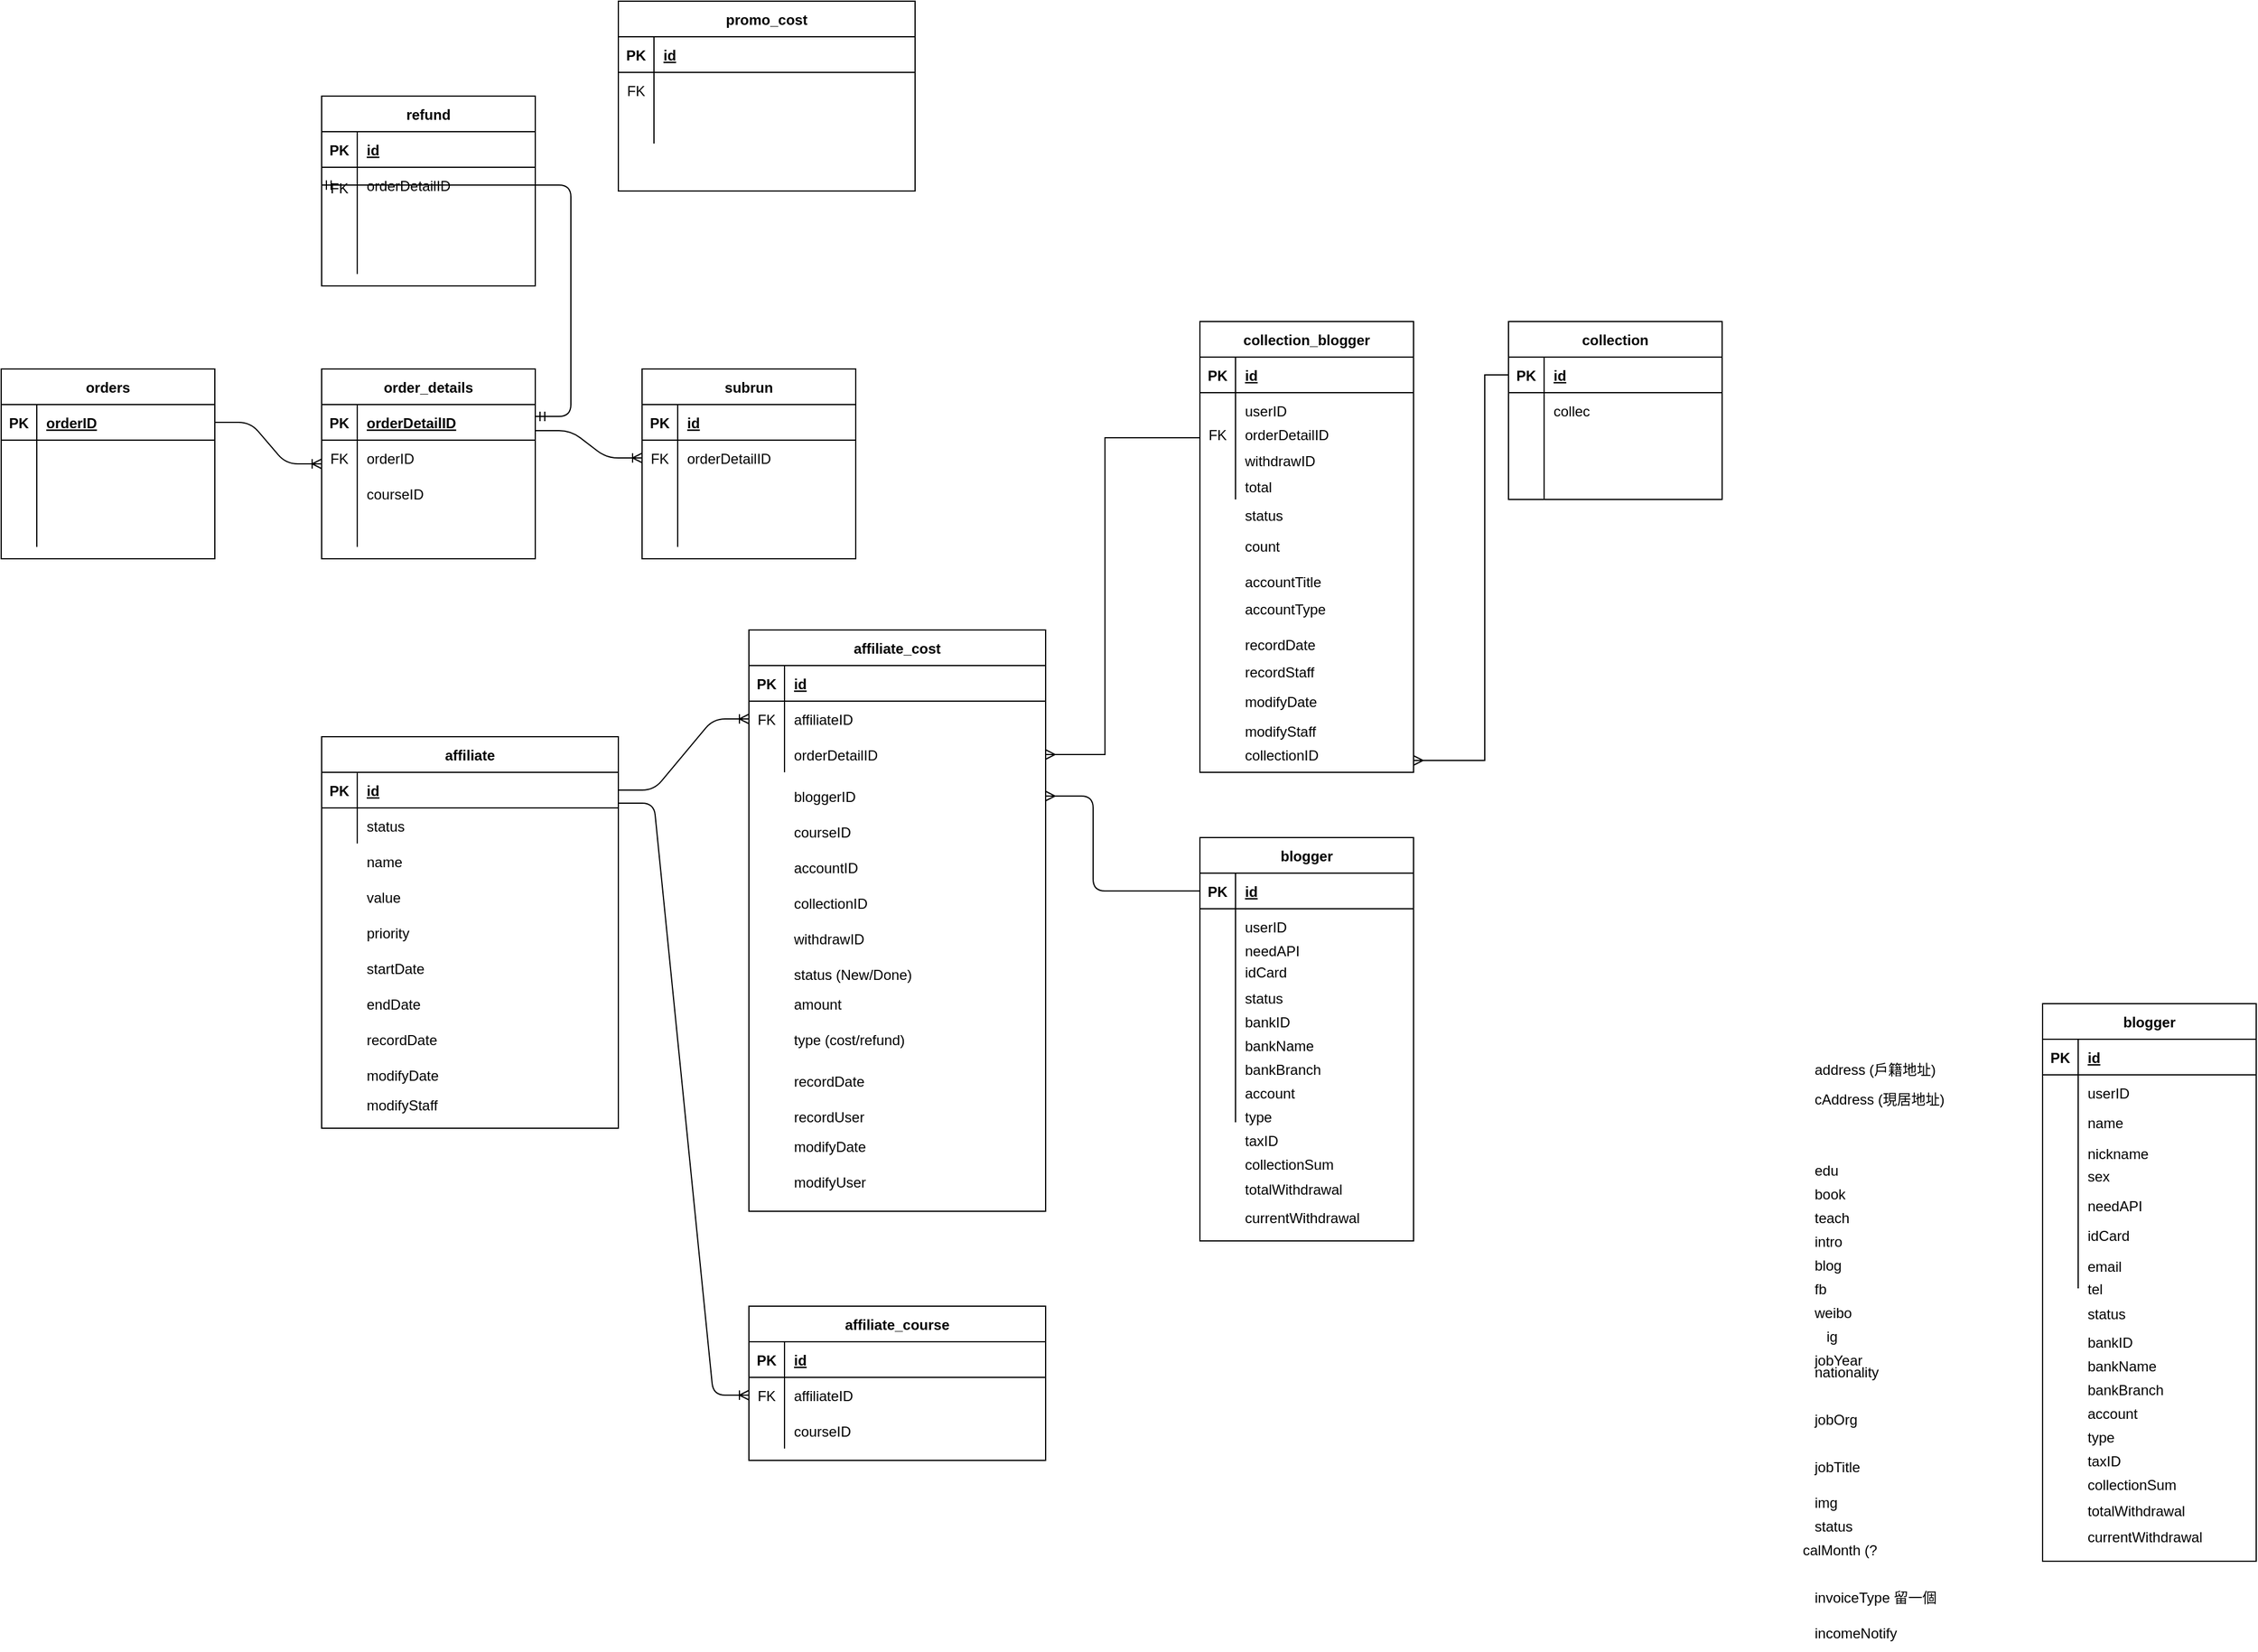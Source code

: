 <mxfile version="13.6.2" type="github">
  <diagram id="R2lEEEUBdFMjLlhIrx00" name="Page-1">
    <mxGraphModel dx="2276" dy="2023" grid="1" gridSize="10" guides="1" tooltips="1" connect="1" arrows="1" fold="1" page="1" pageScale="1" pageWidth="850" pageHeight="1100" math="0" shadow="0" extFonts="Permanent Marker^https://fonts.googleapis.com/css?family=Permanent+Marker">
      <root>
        <mxCell id="0" />
        <mxCell id="1" parent="0" />
        <mxCell id="XPg9PzQZyJ1UFa8llITL-59" value="accountID" style="shape=partialRectangle;overflow=hidden;connectable=0;fillColor=none;top=0;left=0;bottom=0;right=0;align=left;spacingLeft=6;" parent="1" vertex="1">
          <mxGeometry x="220" y="375" width="220" height="30" as="geometry" />
        </mxCell>
        <mxCell id="XPg9PzQZyJ1UFa8llITL-60" value="name" style="shape=partialRectangle;overflow=hidden;connectable=0;fillColor=none;top=0;left=0;bottom=0;right=0;align=left;spacingLeft=6;" parent="1" vertex="1">
          <mxGeometry x="-140" y="370" width="220" height="30" as="geometry" />
        </mxCell>
        <mxCell id="XPg9PzQZyJ1UFa8llITL-61" value="value" style="shape=partialRectangle;overflow=hidden;connectable=0;fillColor=none;top=0;left=0;bottom=0;right=0;align=left;spacingLeft=6;" parent="1" vertex="1">
          <mxGeometry x="-140" y="400" width="220" height="30" as="geometry" />
        </mxCell>
        <mxCell id="XPg9PzQZyJ1UFa8llITL-62" value="priority" style="shape=partialRectangle;overflow=hidden;connectable=0;fillColor=none;top=0;left=0;bottom=0;right=0;align=left;spacingLeft=6;" parent="1" vertex="1">
          <mxGeometry x="-140" y="430" width="220" height="30" as="geometry" />
        </mxCell>
        <mxCell id="XPg9PzQZyJ1UFa8llITL-63" value="startDate" style="shape=partialRectangle;overflow=hidden;connectable=0;fillColor=none;top=0;left=0;bottom=0;right=0;align=left;spacingLeft=6;" parent="1" vertex="1">
          <mxGeometry x="-140" y="460" width="220" height="30" as="geometry" />
        </mxCell>
        <mxCell id="XPg9PzQZyJ1UFa8llITL-64" value="endDate" style="shape=partialRectangle;overflow=hidden;connectable=0;fillColor=none;top=0;left=0;bottom=0;right=0;align=left;spacingLeft=6;" parent="1" vertex="1">
          <mxGeometry x="-140" y="490" width="220" height="30" as="geometry" />
        </mxCell>
        <mxCell id="XPg9PzQZyJ1UFa8llITL-65" value="recordDate" style="shape=partialRectangle;overflow=hidden;connectable=0;fillColor=none;top=0;left=0;bottom=0;right=0;align=left;spacingLeft=6;" parent="1" vertex="1">
          <mxGeometry x="-140" y="520" width="220" height="30" as="geometry" />
        </mxCell>
        <mxCell id="XPg9PzQZyJ1UFa8llITL-66" value="modifyDate" style="shape=partialRectangle;overflow=hidden;connectable=0;fillColor=none;top=0;left=0;bottom=0;right=0;align=left;spacingLeft=6;" parent="1" vertex="1">
          <mxGeometry x="-140" y="550" width="220" height="30" as="geometry" />
        </mxCell>
        <mxCell id="XPg9PzQZyJ1UFa8llITL-67" value="collectionID" style="shape=partialRectangle;overflow=hidden;connectable=0;fillColor=none;top=0;left=0;bottom=0;right=0;align=left;spacingLeft=6;" parent="1" vertex="1">
          <mxGeometry x="220" y="405" width="220" height="30" as="geometry" />
        </mxCell>
        <mxCell id="XPg9PzQZyJ1UFa8llITL-68" value="withdrawID" style="shape=partialRectangle;overflow=hidden;connectable=0;fillColor=none;top=0;left=0;bottom=0;right=0;align=left;spacingLeft=6;" parent="1" vertex="1">
          <mxGeometry x="220" y="435" width="220" height="30" as="geometry" />
        </mxCell>
        <mxCell id="XPg9PzQZyJ1UFa8llITL-70" value="amount" style="shape=partialRectangle;overflow=hidden;connectable=0;fillColor=none;top=0;left=0;bottom=0;right=0;align=left;spacingLeft=6;" parent="1" vertex="1">
          <mxGeometry x="220" y="490" width="220" height="30" as="geometry" />
        </mxCell>
        <mxCell id="XPg9PzQZyJ1UFa8llITL-71" value="status (New/Done)" style="shape=partialRectangle;overflow=hidden;connectable=0;fillColor=none;top=0;left=0;bottom=0;right=0;align=left;spacingLeft=6;" parent="1" vertex="1">
          <mxGeometry x="220" y="465" width="220" height="30" as="geometry" />
        </mxCell>
        <mxCell id="XPg9PzQZyJ1UFa8llITL-72" value="type (cost/refund)" style="shape=partialRectangle;overflow=hidden;connectable=0;fillColor=none;top=0;left=0;bottom=0;right=0;align=left;spacingLeft=6;" parent="1" vertex="1">
          <mxGeometry x="220" y="515" width="220" height="40" as="geometry" />
        </mxCell>
        <mxCell id="XPg9PzQZyJ1UFa8llITL-73" value="recordDate" style="shape=partialRectangle;overflow=hidden;connectable=0;fillColor=none;top=0;left=0;bottom=0;right=0;align=left;spacingLeft=6;" parent="1" vertex="1">
          <mxGeometry x="220" y="555" width="220" height="30" as="geometry" />
        </mxCell>
        <mxCell id="XPg9PzQZyJ1UFa8llITL-74" value="recordUser" style="shape=partialRectangle;overflow=hidden;connectable=0;fillColor=none;top=0;left=0;bottom=0;right=0;align=left;spacingLeft=6;" parent="1" vertex="1">
          <mxGeometry x="220" y="585" width="220" height="30" as="geometry" />
        </mxCell>
        <mxCell id="XPg9PzQZyJ1UFa8llITL-75" value="modifyDate" style="shape=partialRectangle;overflow=hidden;connectable=0;fillColor=none;top=0;left=0;bottom=0;right=0;align=left;spacingLeft=6;" parent="1" vertex="1">
          <mxGeometry x="220" y="610" width="220" height="30" as="geometry" />
        </mxCell>
        <mxCell id="XPg9PzQZyJ1UFa8llITL-77" value="orders" style="shape=table;startSize=30;container=1;collapsible=1;childLayout=tableLayout;fixedRows=1;rowLines=0;fontStyle=1;align=center;resizeLast=1;" parent="1" vertex="1">
          <mxGeometry x="-440" y="-30" width="180" height="160" as="geometry" />
        </mxCell>
        <mxCell id="XPg9PzQZyJ1UFa8llITL-78" value="" style="shape=partialRectangle;collapsible=0;dropTarget=0;pointerEvents=0;fillColor=none;top=0;left=0;bottom=1;right=0;points=[[0,0.5],[1,0.5]];portConstraint=eastwest;" parent="XPg9PzQZyJ1UFa8llITL-77" vertex="1">
          <mxGeometry y="30" width="180" height="30" as="geometry" />
        </mxCell>
        <mxCell id="XPg9PzQZyJ1UFa8llITL-79" value="PK" style="shape=partialRectangle;connectable=0;fillColor=none;top=0;left=0;bottom=0;right=0;fontStyle=1;overflow=hidden;" parent="XPg9PzQZyJ1UFa8llITL-78" vertex="1">
          <mxGeometry width="30" height="30" as="geometry" />
        </mxCell>
        <mxCell id="XPg9PzQZyJ1UFa8llITL-80" value="orderID" style="shape=partialRectangle;connectable=0;fillColor=none;top=0;left=0;bottom=0;right=0;align=left;spacingLeft=6;fontStyle=5;overflow=hidden;" parent="XPg9PzQZyJ1UFa8llITL-78" vertex="1">
          <mxGeometry x="30" width="150" height="30" as="geometry" />
        </mxCell>
        <mxCell id="XPg9PzQZyJ1UFa8llITL-81" value="" style="shape=partialRectangle;collapsible=0;dropTarget=0;pointerEvents=0;fillColor=none;top=0;left=0;bottom=0;right=0;points=[[0,0.5],[1,0.5]];portConstraint=eastwest;" parent="XPg9PzQZyJ1UFa8llITL-77" vertex="1">
          <mxGeometry y="60" width="180" height="30" as="geometry" />
        </mxCell>
        <mxCell id="XPg9PzQZyJ1UFa8llITL-82" value="" style="shape=partialRectangle;connectable=0;fillColor=none;top=0;left=0;bottom=0;right=0;editable=1;overflow=hidden;" parent="XPg9PzQZyJ1UFa8llITL-81" vertex="1">
          <mxGeometry width="30" height="30" as="geometry" />
        </mxCell>
        <mxCell id="XPg9PzQZyJ1UFa8llITL-83" value="" style="shape=partialRectangle;connectable=0;fillColor=none;top=0;left=0;bottom=0;right=0;align=left;spacingLeft=6;overflow=hidden;" parent="XPg9PzQZyJ1UFa8llITL-81" vertex="1">
          <mxGeometry x="30" width="150" height="30" as="geometry" />
        </mxCell>
        <mxCell id="XPg9PzQZyJ1UFa8llITL-84" value="" style="shape=partialRectangle;collapsible=0;dropTarget=0;pointerEvents=0;fillColor=none;top=0;left=0;bottom=0;right=0;points=[[0,0.5],[1,0.5]];portConstraint=eastwest;" parent="XPg9PzQZyJ1UFa8llITL-77" vertex="1">
          <mxGeometry y="90" width="180" height="30" as="geometry" />
        </mxCell>
        <mxCell id="XPg9PzQZyJ1UFa8llITL-85" value="" style="shape=partialRectangle;connectable=0;fillColor=none;top=0;left=0;bottom=0;right=0;editable=1;overflow=hidden;" parent="XPg9PzQZyJ1UFa8llITL-84" vertex="1">
          <mxGeometry width="30" height="30" as="geometry" />
        </mxCell>
        <mxCell id="XPg9PzQZyJ1UFa8llITL-86" value="" style="shape=partialRectangle;connectable=0;fillColor=none;top=0;left=0;bottom=0;right=0;align=left;spacingLeft=6;overflow=hidden;" parent="XPg9PzQZyJ1UFa8llITL-84" vertex="1">
          <mxGeometry x="30" width="150" height="30" as="geometry" />
        </mxCell>
        <mxCell id="XPg9PzQZyJ1UFa8llITL-87" value="" style="shape=partialRectangle;collapsible=0;dropTarget=0;pointerEvents=0;fillColor=none;top=0;left=0;bottom=0;right=0;points=[[0,0.5],[1,0.5]];portConstraint=eastwest;" parent="XPg9PzQZyJ1UFa8llITL-77" vertex="1">
          <mxGeometry y="120" width="180" height="30" as="geometry" />
        </mxCell>
        <mxCell id="XPg9PzQZyJ1UFa8llITL-88" value="" style="shape=partialRectangle;connectable=0;fillColor=none;top=0;left=0;bottom=0;right=0;editable=1;overflow=hidden;" parent="XPg9PzQZyJ1UFa8llITL-87" vertex="1">
          <mxGeometry width="30" height="30" as="geometry" />
        </mxCell>
        <mxCell id="XPg9PzQZyJ1UFa8llITL-89" value="" style="shape=partialRectangle;connectable=0;fillColor=none;top=0;left=0;bottom=0;right=0;align=left;spacingLeft=6;overflow=hidden;" parent="XPg9PzQZyJ1UFa8llITL-87" vertex="1">
          <mxGeometry x="30" width="150" height="30" as="geometry" />
        </mxCell>
        <mxCell id="XPg9PzQZyJ1UFa8llITL-90" value="order_details" style="shape=table;startSize=30;container=1;collapsible=1;childLayout=tableLayout;fixedRows=1;rowLines=0;fontStyle=1;align=center;resizeLast=1;" parent="1" vertex="1">
          <mxGeometry x="-170" y="-30" width="180" height="160" as="geometry" />
        </mxCell>
        <mxCell id="XPg9PzQZyJ1UFa8llITL-91" value="" style="shape=partialRectangle;collapsible=0;dropTarget=0;pointerEvents=0;fillColor=none;top=0;left=0;bottom=1;right=0;points=[[0,0.5],[1,0.5]];portConstraint=eastwest;" parent="XPg9PzQZyJ1UFa8llITL-90" vertex="1">
          <mxGeometry y="30" width="180" height="30" as="geometry" />
        </mxCell>
        <mxCell id="XPg9PzQZyJ1UFa8llITL-92" value="PK" style="shape=partialRectangle;connectable=0;fillColor=none;top=0;left=0;bottom=0;right=0;fontStyle=1;overflow=hidden;" parent="XPg9PzQZyJ1UFa8llITL-91" vertex="1">
          <mxGeometry width="30" height="30" as="geometry" />
        </mxCell>
        <mxCell id="XPg9PzQZyJ1UFa8llITL-93" value="orderDetailID" style="shape=partialRectangle;connectable=0;fillColor=none;top=0;left=0;bottom=0;right=0;align=left;spacingLeft=6;fontStyle=5;overflow=hidden;" parent="XPg9PzQZyJ1UFa8llITL-91" vertex="1">
          <mxGeometry x="30" width="150" height="30" as="geometry" />
        </mxCell>
        <mxCell id="XPg9PzQZyJ1UFa8llITL-94" value="" style="shape=partialRectangle;collapsible=0;dropTarget=0;pointerEvents=0;fillColor=none;top=0;left=0;bottom=0;right=0;points=[[0,0.5],[1,0.5]];portConstraint=eastwest;" parent="XPg9PzQZyJ1UFa8llITL-90" vertex="1">
          <mxGeometry y="60" width="180" height="30" as="geometry" />
        </mxCell>
        <mxCell id="XPg9PzQZyJ1UFa8llITL-95" value="" style="shape=partialRectangle;connectable=0;fillColor=none;top=0;left=0;bottom=0;right=0;editable=1;overflow=hidden;" parent="XPg9PzQZyJ1UFa8llITL-94" vertex="1">
          <mxGeometry width="30" height="30" as="geometry" />
        </mxCell>
        <mxCell id="XPg9PzQZyJ1UFa8llITL-96" value="orderID" style="shape=partialRectangle;connectable=0;fillColor=none;top=0;left=0;bottom=0;right=0;align=left;spacingLeft=6;overflow=hidden;" parent="XPg9PzQZyJ1UFa8llITL-94" vertex="1">
          <mxGeometry x="30" width="150" height="30" as="geometry" />
        </mxCell>
        <mxCell id="XPg9PzQZyJ1UFa8llITL-97" value="" style="shape=partialRectangle;collapsible=0;dropTarget=0;pointerEvents=0;fillColor=none;top=0;left=0;bottom=0;right=0;points=[[0,0.5],[1,0.5]];portConstraint=eastwest;" parent="XPg9PzQZyJ1UFa8llITL-90" vertex="1">
          <mxGeometry y="90" width="180" height="30" as="geometry" />
        </mxCell>
        <mxCell id="XPg9PzQZyJ1UFa8llITL-98" value="" style="shape=partialRectangle;connectable=0;fillColor=none;top=0;left=0;bottom=0;right=0;editable=1;overflow=hidden;" parent="XPg9PzQZyJ1UFa8llITL-97" vertex="1">
          <mxGeometry width="30" height="30" as="geometry" />
        </mxCell>
        <mxCell id="XPg9PzQZyJ1UFa8llITL-99" value="" style="shape=partialRectangle;connectable=0;fillColor=none;top=0;left=0;bottom=0;right=0;align=left;spacingLeft=6;overflow=hidden;" parent="XPg9PzQZyJ1UFa8llITL-97" vertex="1">
          <mxGeometry x="30" width="150" height="30" as="geometry" />
        </mxCell>
        <mxCell id="XPg9PzQZyJ1UFa8llITL-100" value="" style="shape=partialRectangle;collapsible=0;dropTarget=0;pointerEvents=0;fillColor=none;top=0;left=0;bottom=0;right=0;points=[[0,0.5],[1,0.5]];portConstraint=eastwest;" parent="XPg9PzQZyJ1UFa8llITL-90" vertex="1">
          <mxGeometry y="120" width="180" height="30" as="geometry" />
        </mxCell>
        <mxCell id="XPg9PzQZyJ1UFa8llITL-101" value="" style="shape=partialRectangle;connectable=0;fillColor=none;top=0;left=0;bottom=0;right=0;editable=1;overflow=hidden;" parent="XPg9PzQZyJ1UFa8llITL-100" vertex="1">
          <mxGeometry width="30" height="30" as="geometry" />
        </mxCell>
        <mxCell id="XPg9PzQZyJ1UFa8llITL-102" value="" style="shape=partialRectangle;connectable=0;fillColor=none;top=0;left=0;bottom=0;right=0;align=left;spacingLeft=6;overflow=hidden;" parent="XPg9PzQZyJ1UFa8llITL-100" vertex="1">
          <mxGeometry x="30" width="150" height="30" as="geometry" />
        </mxCell>
        <mxCell id="XPg9PzQZyJ1UFa8llITL-76" value="modifyUser" style="shape=partialRectangle;overflow=hidden;connectable=0;fillColor=none;top=0;left=0;bottom=0;right=0;align=left;spacingLeft=6;" parent="1" vertex="1">
          <mxGeometry x="220" y="640" width="220" height="30" as="geometry" />
        </mxCell>
        <mxCell id="XPg9PzQZyJ1UFa8llITL-103" value="subrun" style="shape=table;startSize=30;container=1;collapsible=1;childLayout=tableLayout;fixedRows=1;rowLines=0;fontStyle=1;align=center;resizeLast=1;" parent="1" vertex="1">
          <mxGeometry x="100" y="-30" width="180" height="160" as="geometry" />
        </mxCell>
        <mxCell id="XPg9PzQZyJ1UFa8llITL-104" value="" style="shape=partialRectangle;collapsible=0;dropTarget=0;pointerEvents=0;fillColor=none;top=0;left=0;bottom=1;right=0;points=[[0,0.5],[1,0.5]];portConstraint=eastwest;" parent="XPg9PzQZyJ1UFa8llITL-103" vertex="1">
          <mxGeometry y="30" width="180" height="30" as="geometry" />
        </mxCell>
        <mxCell id="XPg9PzQZyJ1UFa8llITL-105" value="PK" style="shape=partialRectangle;connectable=0;fillColor=none;top=0;left=0;bottom=0;right=0;fontStyle=1;overflow=hidden;" parent="XPg9PzQZyJ1UFa8llITL-104" vertex="1">
          <mxGeometry width="30" height="30" as="geometry" />
        </mxCell>
        <mxCell id="XPg9PzQZyJ1UFa8llITL-106" value="id" style="shape=partialRectangle;connectable=0;fillColor=none;top=0;left=0;bottom=0;right=0;align=left;spacingLeft=6;fontStyle=5;overflow=hidden;" parent="XPg9PzQZyJ1UFa8llITL-104" vertex="1">
          <mxGeometry x="30" width="150" height="30" as="geometry" />
        </mxCell>
        <mxCell id="XPg9PzQZyJ1UFa8llITL-107" value="" style="shape=partialRectangle;collapsible=0;dropTarget=0;pointerEvents=0;fillColor=none;top=0;left=0;bottom=0;right=0;points=[[0,0.5],[1,0.5]];portConstraint=eastwest;" parent="XPg9PzQZyJ1UFa8llITL-103" vertex="1">
          <mxGeometry y="60" width="180" height="30" as="geometry" />
        </mxCell>
        <mxCell id="XPg9PzQZyJ1UFa8llITL-108" value="" style="shape=partialRectangle;connectable=0;fillColor=none;top=0;left=0;bottom=0;right=0;editable=1;overflow=hidden;" parent="XPg9PzQZyJ1UFa8llITL-107" vertex="1">
          <mxGeometry width="30" height="30" as="geometry" />
        </mxCell>
        <mxCell id="XPg9PzQZyJ1UFa8llITL-109" value="orderDetailID" style="shape=partialRectangle;connectable=0;fillColor=none;top=0;left=0;bottom=0;right=0;align=left;spacingLeft=6;overflow=hidden;" parent="XPg9PzQZyJ1UFa8llITL-107" vertex="1">
          <mxGeometry x="30" width="150" height="30" as="geometry" />
        </mxCell>
        <mxCell id="XPg9PzQZyJ1UFa8llITL-110" value="" style="shape=partialRectangle;collapsible=0;dropTarget=0;pointerEvents=0;fillColor=none;top=0;left=0;bottom=0;right=0;points=[[0,0.5],[1,0.5]];portConstraint=eastwest;" parent="XPg9PzQZyJ1UFa8llITL-103" vertex="1">
          <mxGeometry y="90" width="180" height="30" as="geometry" />
        </mxCell>
        <mxCell id="XPg9PzQZyJ1UFa8llITL-111" value="" style="shape=partialRectangle;connectable=0;fillColor=none;top=0;left=0;bottom=0;right=0;editable=1;overflow=hidden;" parent="XPg9PzQZyJ1UFa8llITL-110" vertex="1">
          <mxGeometry width="30" height="30" as="geometry" />
        </mxCell>
        <mxCell id="XPg9PzQZyJ1UFa8llITL-112" value="" style="shape=partialRectangle;connectable=0;fillColor=none;top=0;left=0;bottom=0;right=0;align=left;spacingLeft=6;overflow=hidden;" parent="XPg9PzQZyJ1UFa8llITL-110" vertex="1">
          <mxGeometry x="30" width="150" height="30" as="geometry" />
        </mxCell>
        <mxCell id="XPg9PzQZyJ1UFa8llITL-113" value="" style="shape=partialRectangle;collapsible=0;dropTarget=0;pointerEvents=0;fillColor=none;top=0;left=0;bottom=0;right=0;points=[[0,0.5],[1,0.5]];portConstraint=eastwest;" parent="XPg9PzQZyJ1UFa8llITL-103" vertex="1">
          <mxGeometry y="120" width="180" height="30" as="geometry" />
        </mxCell>
        <mxCell id="XPg9PzQZyJ1UFa8llITL-114" value="" style="shape=partialRectangle;connectable=0;fillColor=none;top=0;left=0;bottom=0;right=0;editable=1;overflow=hidden;" parent="XPg9PzQZyJ1UFa8llITL-113" vertex="1">
          <mxGeometry width="30" height="30" as="geometry" />
        </mxCell>
        <mxCell id="XPg9PzQZyJ1UFa8llITL-115" value="" style="shape=partialRectangle;connectable=0;fillColor=none;top=0;left=0;bottom=0;right=0;align=left;spacingLeft=6;overflow=hidden;" parent="XPg9PzQZyJ1UFa8llITL-113" vertex="1">
          <mxGeometry x="30" width="150" height="30" as="geometry" />
        </mxCell>
        <mxCell id="XPg9PzQZyJ1UFa8llITL-129" value="FK" style="shape=partialRectangle;overflow=hidden;connectable=0;fillColor=none;top=0;left=0;bottom=0;right=0;" parent="1" vertex="1">
          <mxGeometry x="-170" y="30" width="30" height="30" as="geometry" />
        </mxCell>
        <mxCell id="XPg9PzQZyJ1UFa8llITL-130" value="" style="edgeStyle=entityRelationEdgeStyle;fontSize=12;html=1;endArrow=ERoneToMany;exitX=1;exitY=0.5;exitDx=0;exitDy=0;" parent="1" source="XPg9PzQZyJ1UFa8llITL-78" edge="1">
          <mxGeometry width="100" height="100" relative="1" as="geometry">
            <mxPoint x="40" y="140" as="sourcePoint" />
            <mxPoint x="-170" y="50" as="targetPoint" />
          </mxGeometry>
        </mxCell>
        <mxCell id="XPg9PzQZyJ1UFa8llITL-131" value="" style="edgeStyle=entityRelationEdgeStyle;fontSize=12;html=1;endArrow=ERoneToMany;exitX=1;exitY=0.733;exitDx=0;exitDy=0;exitPerimeter=0;" parent="1" source="XPg9PzQZyJ1UFa8llITL-91" edge="1">
          <mxGeometry width="100" height="100" relative="1" as="geometry">
            <mxPoint x="10" y="10" as="sourcePoint" />
            <mxPoint x="100" y="45" as="targetPoint" />
          </mxGeometry>
        </mxCell>
        <mxCell id="XPg9PzQZyJ1UFa8llITL-133" value="" style="edgeStyle=entityRelationEdgeStyle;fontSize=12;html=1;endArrow=ERmandOne;startArrow=ERmandOne;entryX=0;entryY=0.5;entryDx=0;entryDy=0;" parent="1" target="XPg9PzQZyJ1UFa8llITL-120" edge="1">
          <mxGeometry width="100" height="100" relative="1" as="geometry">
            <mxPoint x="10" y="10" as="sourcePoint" />
            <mxPoint x="110" y="-90" as="targetPoint" />
          </mxGeometry>
        </mxCell>
        <mxCell id="XPg9PzQZyJ1UFa8llITL-134" value="" style="edgeStyle=entityRelationEdgeStyle;fontSize=12;html=1;endArrow=ERoneToMany;entryX=0;entryY=0.5;entryDx=0;entryDy=0;exitX=1;exitY=0.5;exitDx=0;exitDy=0;" parent="1" source="XPg9PzQZyJ1UFa8llITL-24" target="XPg9PzQZyJ1UFa8llITL-17" edge="1">
          <mxGeometry width="100" height="100" relative="1" as="geometry">
            <mxPoint x="80" y="270" as="sourcePoint" />
            <mxPoint x="180" y="170" as="targetPoint" />
          </mxGeometry>
        </mxCell>
        <mxCell id="XPg9PzQZyJ1UFa8llITL-138" value="" style="edgeStyle=entityRelationEdgeStyle;fontSize=12;html=1;endArrow=ERoneToMany;exitX=1;exitY=0.867;exitDx=0;exitDy=0;exitPerimeter=0;entryX=0;entryY=0.5;entryDx=0;entryDy=0;" parent="1" source="XPg9PzQZyJ1UFa8llITL-24" target="XPg9PzQZyJ1UFa8llITL-7" edge="1">
          <mxGeometry width="100" height="100" relative="1" as="geometry">
            <mxPoint x="110" y="700" as="sourcePoint" />
            <mxPoint x="210" y="600" as="targetPoint" />
          </mxGeometry>
        </mxCell>
        <mxCell id="XPg9PzQZyJ1UFa8llITL-13" value="affiliate_cost" style="shape=table;startSize=30;container=1;collapsible=1;childLayout=tableLayout;fixedRows=1;rowLines=0;fontStyle=1;align=center;resizeLast=1;" parent="1" vertex="1">
          <mxGeometry x="190" y="190" width="250" height="490" as="geometry" />
        </mxCell>
        <mxCell id="XPg9PzQZyJ1UFa8llITL-14" value="" style="shape=partialRectangle;collapsible=0;dropTarget=0;pointerEvents=0;fillColor=none;points=[[0,0.5],[1,0.5]];portConstraint=eastwest;top=0;left=0;right=0;bottom=1;" parent="XPg9PzQZyJ1UFa8llITL-13" vertex="1">
          <mxGeometry y="30" width="250" height="30" as="geometry" />
        </mxCell>
        <mxCell id="XPg9PzQZyJ1UFa8llITL-15" value="PK" style="shape=partialRectangle;overflow=hidden;connectable=0;fillColor=none;top=0;left=0;bottom=0;right=0;fontStyle=1;" parent="XPg9PzQZyJ1UFa8llITL-14" vertex="1">
          <mxGeometry width="30" height="30" as="geometry" />
        </mxCell>
        <mxCell id="XPg9PzQZyJ1UFa8llITL-16" value="id" style="shape=partialRectangle;overflow=hidden;connectable=0;fillColor=none;top=0;left=0;bottom=0;right=0;align=left;spacingLeft=6;fontStyle=5;" parent="XPg9PzQZyJ1UFa8llITL-14" vertex="1">
          <mxGeometry x="30" width="220" height="30" as="geometry" />
        </mxCell>
        <mxCell id="XPg9PzQZyJ1UFa8llITL-17" value="" style="shape=partialRectangle;collapsible=0;dropTarget=0;pointerEvents=0;fillColor=none;points=[[0,0.5],[1,0.5]];portConstraint=eastwest;top=0;left=0;right=0;bottom=0;" parent="XPg9PzQZyJ1UFa8llITL-13" vertex="1">
          <mxGeometry y="60" width="250" height="30" as="geometry" />
        </mxCell>
        <mxCell id="XPg9PzQZyJ1UFa8llITL-18" value="FK" style="shape=partialRectangle;overflow=hidden;connectable=0;fillColor=none;top=0;left=0;bottom=0;right=0;" parent="XPg9PzQZyJ1UFa8llITL-17" vertex="1">
          <mxGeometry width="30" height="30" as="geometry" />
        </mxCell>
        <mxCell id="XPg9PzQZyJ1UFa8llITL-19" value="affiliateID" style="shape=partialRectangle;overflow=hidden;connectable=0;fillColor=none;top=0;left=0;bottom=0;right=0;align=left;spacingLeft=6;" parent="XPg9PzQZyJ1UFa8llITL-17" vertex="1">
          <mxGeometry x="30" width="220" height="30" as="geometry" />
        </mxCell>
        <mxCell id="XPg9PzQZyJ1UFa8llITL-20" value="" style="shape=partialRectangle;collapsible=0;dropTarget=0;pointerEvents=0;fillColor=none;points=[[0,0.5],[1,0.5]];portConstraint=eastwest;top=0;left=0;right=0;bottom=0;" parent="XPg9PzQZyJ1UFa8llITL-13" vertex="1">
          <mxGeometry y="90" width="250" height="30" as="geometry" />
        </mxCell>
        <mxCell id="XPg9PzQZyJ1UFa8llITL-21" value="" style="shape=partialRectangle;overflow=hidden;connectable=0;fillColor=none;top=0;left=0;bottom=0;right=0;" parent="XPg9PzQZyJ1UFa8llITL-20" vertex="1">
          <mxGeometry width="30" height="30" as="geometry" />
        </mxCell>
        <mxCell id="XPg9PzQZyJ1UFa8llITL-22" value="orderDetailID" style="shape=partialRectangle;overflow=hidden;connectable=0;fillColor=none;top=0;left=0;bottom=0;right=0;align=left;spacingLeft=6;" parent="XPg9PzQZyJ1UFa8llITL-20" vertex="1">
          <mxGeometry x="30" width="220" height="30" as="geometry" />
        </mxCell>
        <mxCell id="XPg9PzQZyJ1UFa8llITL-23" value="affiliate" style="shape=table;startSize=30;container=1;collapsible=1;childLayout=tableLayout;fixedRows=1;rowLines=0;fontStyle=1;align=center;resizeLast=1;" parent="1" vertex="1">
          <mxGeometry x="-170" y="280" width="250" height="330" as="geometry" />
        </mxCell>
        <mxCell id="XPg9PzQZyJ1UFa8llITL-24" value="" style="shape=partialRectangle;collapsible=0;dropTarget=0;pointerEvents=0;fillColor=none;points=[[0,0.5],[1,0.5]];portConstraint=eastwest;top=0;left=0;right=0;bottom=1;" parent="XPg9PzQZyJ1UFa8llITL-23" vertex="1">
          <mxGeometry y="30" width="250" height="30" as="geometry" />
        </mxCell>
        <mxCell id="XPg9PzQZyJ1UFa8llITL-25" value="PK" style="shape=partialRectangle;overflow=hidden;connectable=0;fillColor=none;top=0;left=0;bottom=0;right=0;fontStyle=1;" parent="XPg9PzQZyJ1UFa8llITL-24" vertex="1">
          <mxGeometry width="30" height="30" as="geometry" />
        </mxCell>
        <mxCell id="XPg9PzQZyJ1UFa8llITL-26" value="id" style="shape=partialRectangle;overflow=hidden;connectable=0;fillColor=none;top=0;left=0;bottom=0;right=0;align=left;spacingLeft=6;fontStyle=5;" parent="XPg9PzQZyJ1UFa8llITL-24" vertex="1">
          <mxGeometry x="30" width="220" height="30" as="geometry" />
        </mxCell>
        <mxCell id="XPg9PzQZyJ1UFa8llITL-27" value="" style="shape=partialRectangle;collapsible=0;dropTarget=0;pointerEvents=0;fillColor=none;points=[[0,0.5],[1,0.5]];portConstraint=eastwest;top=0;left=0;right=0;bottom=0;" parent="XPg9PzQZyJ1UFa8llITL-23" vertex="1">
          <mxGeometry y="60" width="250" height="30" as="geometry" />
        </mxCell>
        <mxCell id="XPg9PzQZyJ1UFa8llITL-28" value="" style="shape=partialRectangle;overflow=hidden;connectable=0;fillColor=none;top=0;left=0;bottom=0;right=0;" parent="XPg9PzQZyJ1UFa8llITL-27" vertex="1">
          <mxGeometry width="30" height="30" as="geometry" />
        </mxCell>
        <mxCell id="XPg9PzQZyJ1UFa8llITL-29" value="status" style="shape=partialRectangle;overflow=hidden;connectable=0;fillColor=none;top=0;left=0;bottom=0;right=0;align=left;spacingLeft=6;" parent="XPg9PzQZyJ1UFa8llITL-27" vertex="1">
          <mxGeometry x="30" width="220" height="30" as="geometry" />
        </mxCell>
        <mxCell id="XPg9PzQZyJ1UFa8llITL-139" value="courseID" style="shape=partialRectangle;connectable=0;fillColor=none;top=0;left=0;bottom=0;right=0;align=left;spacingLeft=6;overflow=hidden;" parent="1" vertex="1">
          <mxGeometry x="-140" y="60" width="150" height="30" as="geometry" />
        </mxCell>
        <mxCell id="XPg9PzQZyJ1UFa8llITL-143" value="courseID" style="shape=partialRectangle;overflow=hidden;connectable=0;fillColor=none;top=0;left=0;bottom=0;right=0;align=left;spacingLeft=6;" parent="1" vertex="1">
          <mxGeometry x="220" y="345" width="220" height="30" as="geometry" />
        </mxCell>
        <mxCell id="XPg9PzQZyJ1UFa8llITL-147" value="modifyStaff" style="shape=partialRectangle;overflow=hidden;connectable=0;fillColor=none;top=0;left=0;bottom=0;right=0;align=left;spacingLeft=6;" parent="1" vertex="1">
          <mxGeometry x="-140" y="580" width="220" height="20" as="geometry" />
        </mxCell>
        <mxCell id="XPg9PzQZyJ1UFa8llITL-153" value="FK" style="shape=partialRectangle;overflow=hidden;connectable=0;fillColor=none;top=0;left=0;bottom=0;right=0;" parent="1" vertex="1">
          <mxGeometry x="-170" y="-198" width="30" height="30" as="geometry" />
        </mxCell>
        <mxCell id="XPg9PzQZyJ1UFa8llITL-154" value="FK" style="shape=partialRectangle;overflow=hidden;connectable=0;fillColor=none;top=0;left=0;bottom=0;right=0;" parent="1" vertex="1">
          <mxGeometry x="100" y="30" width="30" height="30" as="geometry" />
        </mxCell>
        <mxCell id="XPg9PzQZyJ1UFa8llITL-3" value="affiliate_course" style="shape=table;startSize=30;container=1;collapsible=1;childLayout=tableLayout;fixedRows=1;rowLines=0;fontStyle=1;align=center;resizeLast=1;" parent="1" vertex="1">
          <mxGeometry x="190" y="760" width="250" height="130" as="geometry" />
        </mxCell>
        <mxCell id="XPg9PzQZyJ1UFa8llITL-4" value="" style="shape=partialRectangle;collapsible=0;dropTarget=0;pointerEvents=0;fillColor=none;points=[[0,0.5],[1,0.5]];portConstraint=eastwest;top=0;left=0;right=0;bottom=1;" parent="XPg9PzQZyJ1UFa8llITL-3" vertex="1">
          <mxGeometry y="30" width="250" height="30" as="geometry" />
        </mxCell>
        <mxCell id="XPg9PzQZyJ1UFa8llITL-5" value="PK" style="shape=partialRectangle;overflow=hidden;connectable=0;fillColor=none;top=0;left=0;bottom=0;right=0;fontStyle=1;" parent="XPg9PzQZyJ1UFa8llITL-4" vertex="1">
          <mxGeometry width="30" height="30" as="geometry" />
        </mxCell>
        <mxCell id="XPg9PzQZyJ1UFa8llITL-6" value="id" style="shape=partialRectangle;overflow=hidden;connectable=0;fillColor=none;top=0;left=0;bottom=0;right=0;align=left;spacingLeft=6;fontStyle=5;" parent="XPg9PzQZyJ1UFa8llITL-4" vertex="1">
          <mxGeometry x="30" width="220" height="30" as="geometry" />
        </mxCell>
        <mxCell id="XPg9PzQZyJ1UFa8llITL-7" value="" style="shape=partialRectangle;collapsible=0;dropTarget=0;pointerEvents=0;fillColor=none;points=[[0,0.5],[1,0.5]];portConstraint=eastwest;top=0;left=0;right=0;bottom=0;" parent="XPg9PzQZyJ1UFa8llITL-3" vertex="1">
          <mxGeometry y="60" width="250" height="30" as="geometry" />
        </mxCell>
        <mxCell id="XPg9PzQZyJ1UFa8llITL-8" value="FK" style="shape=partialRectangle;overflow=hidden;connectable=0;fillColor=none;top=0;left=0;bottom=0;right=0;" parent="XPg9PzQZyJ1UFa8llITL-7" vertex="1">
          <mxGeometry width="30" height="30" as="geometry" />
        </mxCell>
        <mxCell id="XPg9PzQZyJ1UFa8llITL-9" value="affiliateID" style="shape=partialRectangle;overflow=hidden;connectable=0;fillColor=none;top=0;left=0;bottom=0;right=0;align=left;spacingLeft=6;" parent="XPg9PzQZyJ1UFa8llITL-7" vertex="1">
          <mxGeometry x="30" width="220" height="30" as="geometry" />
        </mxCell>
        <mxCell id="XPg9PzQZyJ1UFa8llITL-10" value="" style="shape=partialRectangle;collapsible=0;dropTarget=0;pointerEvents=0;fillColor=none;points=[[0,0.5],[1,0.5]];portConstraint=eastwest;top=0;left=0;right=0;bottom=0;" parent="XPg9PzQZyJ1UFa8llITL-3" vertex="1">
          <mxGeometry y="90" width="250" height="30" as="geometry" />
        </mxCell>
        <mxCell id="XPg9PzQZyJ1UFa8llITL-11" value="" style="shape=partialRectangle;overflow=hidden;connectable=0;fillColor=none;top=0;left=0;bottom=0;right=0;" parent="XPg9PzQZyJ1UFa8llITL-10" vertex="1">
          <mxGeometry width="30" height="30" as="geometry" />
        </mxCell>
        <mxCell id="XPg9PzQZyJ1UFa8llITL-12" value="courseID" style="shape=partialRectangle;overflow=hidden;connectable=0;fillColor=none;top=0;left=0;bottom=0;right=0;align=left;spacingLeft=6;" parent="XPg9PzQZyJ1UFa8llITL-10" vertex="1">
          <mxGeometry x="30" width="220" height="30" as="geometry" />
        </mxCell>
        <mxCell id="KSDuVq1ZuSAHk2i1X1NW-1" value="bloggerID" style="shape=partialRectangle;overflow=hidden;connectable=0;fillColor=none;top=0;left=0;bottom=0;right=0;align=left;spacingLeft=6;" vertex="1" parent="1">
          <mxGeometry x="220" y="315" width="220" height="30" as="geometry" />
        </mxCell>
        <mxCell id="KSDuVq1ZuSAHk2i1X1NW-29" value="" style="shape=partialRectangle;collapsible=0;dropTarget=0;pointerEvents=0;fillColor=none;top=0;left=0;bottom=0;right=0;points=[[0,0.5],[1,0.5]];portConstraint=eastwest;" vertex="1" parent="1">
          <mxGeometry x="570" y="32" width="180" height="30" as="geometry" />
        </mxCell>
        <mxCell id="KSDuVq1ZuSAHk2i1X1NW-30" value="" style="shape=partialRectangle;connectable=0;fillColor=none;top=0;left=0;bottom=0;right=0;editable=1;overflow=hidden;" vertex="1" parent="KSDuVq1ZuSAHk2i1X1NW-29">
          <mxGeometry width="30" height="30" as="geometry" />
        </mxCell>
        <mxCell id="KSDuVq1ZuSAHk2i1X1NW-31" value="withdrawID" style="shape=partialRectangle;connectable=0;fillColor=none;top=0;left=0;bottom=0;right=0;align=left;spacingLeft=6;overflow=hidden;" vertex="1" parent="KSDuVq1ZuSAHk2i1X1NW-29">
          <mxGeometry x="30" width="150" height="30" as="geometry" />
        </mxCell>
        <mxCell id="KSDuVq1ZuSAHk2i1X1NW-32" value="" style="shape=partialRectangle;collapsible=0;dropTarget=0;pointerEvents=0;fillColor=none;top=0;left=0;bottom=0;right=0;points=[[0,0.5],[1,0.5]];portConstraint=eastwest;" vertex="1" parent="1">
          <mxGeometry x="570" y="10" width="180" height="30" as="geometry" />
        </mxCell>
        <mxCell id="KSDuVq1ZuSAHk2i1X1NW-33" value="" style="shape=partialRectangle;connectable=0;fillColor=none;top=0;left=0;bottom=0;right=0;editable=1;overflow=hidden;" vertex="1" parent="KSDuVq1ZuSAHk2i1X1NW-32">
          <mxGeometry width="30" height="30" as="geometry" />
        </mxCell>
        <mxCell id="KSDuVq1ZuSAHk2i1X1NW-34" value="orderDetailID" style="shape=partialRectangle;connectable=0;fillColor=none;top=0;left=0;bottom=0;right=0;align=left;spacingLeft=6;overflow=hidden;" vertex="1" parent="KSDuVq1ZuSAHk2i1X1NW-32">
          <mxGeometry x="30" width="150" height="30" as="geometry" />
        </mxCell>
        <mxCell id="KSDuVq1ZuSAHk2i1X1NW-35" value="" style="shape=partialRectangle;collapsible=0;dropTarget=0;pointerEvents=0;fillColor=none;top=0;left=0;bottom=0;right=0;points=[[0,0.5],[1,0.5]];portConstraint=eastwest;" vertex="1" parent="1">
          <mxGeometry x="570" y="54" width="180" height="30" as="geometry" />
        </mxCell>
        <mxCell id="KSDuVq1ZuSAHk2i1X1NW-36" value="" style="shape=partialRectangle;connectable=0;fillColor=none;top=0;left=0;bottom=0;right=0;editable=1;overflow=hidden;" vertex="1" parent="KSDuVq1ZuSAHk2i1X1NW-35">
          <mxGeometry width="30" height="30" as="geometry" />
        </mxCell>
        <mxCell id="KSDuVq1ZuSAHk2i1X1NW-37" value="total" style="shape=partialRectangle;connectable=0;fillColor=none;top=0;left=0;bottom=0;right=0;align=left;spacingLeft=6;overflow=hidden;" vertex="1" parent="KSDuVq1ZuSAHk2i1X1NW-35">
          <mxGeometry x="30" width="150" height="30" as="geometry" />
        </mxCell>
        <mxCell id="KSDuVq1ZuSAHk2i1X1NW-38" value="" style="shape=partialRectangle;collapsible=0;dropTarget=0;pointerEvents=0;fillColor=none;top=0;left=0;bottom=0;right=0;points=[[0,0.5],[1,0.5]];portConstraint=eastwest;" vertex="1" parent="1">
          <mxGeometry x="570" y="94" width="180" height="30" as="geometry" />
        </mxCell>
        <mxCell id="KSDuVq1ZuSAHk2i1X1NW-39" value="" style="shape=partialRectangle;connectable=0;fillColor=none;top=0;left=0;bottom=0;right=0;editable=1;overflow=hidden;" vertex="1" parent="KSDuVq1ZuSAHk2i1X1NW-38">
          <mxGeometry width="30" height="30" as="geometry" />
        </mxCell>
        <mxCell id="KSDuVq1ZuSAHk2i1X1NW-40" value="status" style="shape=partialRectangle;connectable=0;fillColor=none;top=0;left=0;bottom=0;right=0;align=left;spacingLeft=6;overflow=hidden;" vertex="1" parent="1">
          <mxGeometry x="600" y="78" width="150" height="30" as="geometry" />
        </mxCell>
        <mxCell id="KSDuVq1ZuSAHk2i1X1NW-41" value="count" style="shape=partialRectangle;connectable=0;fillColor=none;top=0;left=0;bottom=0;right=0;align=left;spacingLeft=6;overflow=hidden;" vertex="1" parent="1">
          <mxGeometry x="600" y="104" width="150" height="30" as="geometry" />
        </mxCell>
        <mxCell id="KSDuVq1ZuSAHk2i1X1NW-42" value="accountTitle" style="shape=partialRectangle;connectable=0;fillColor=none;top=0;left=0;bottom=0;right=0;align=left;spacingLeft=6;overflow=hidden;" vertex="1" parent="1">
          <mxGeometry x="600" y="134" width="150" height="30" as="geometry" />
        </mxCell>
        <mxCell id="KSDuVq1ZuSAHk2i1X1NW-44" value="accountType" style="shape=partialRectangle;connectable=0;fillColor=none;top=0;left=0;bottom=0;right=0;align=left;spacingLeft=6;overflow=hidden;" vertex="1" parent="1">
          <mxGeometry x="600" y="157" width="150" height="30" as="geometry" />
        </mxCell>
        <mxCell id="KSDuVq1ZuSAHk2i1X1NW-46" value="FK" style="shape=partialRectangle;overflow=hidden;connectable=0;fillColor=none;top=0;left=0;bottom=0;right=0;" vertex="1" parent="1">
          <mxGeometry x="570" y="10" width="30" height="30" as="geometry" />
        </mxCell>
        <mxCell id="KSDuVq1ZuSAHk2i1X1NW-47" value="recordDate" style="shape=partialRectangle;connectable=0;fillColor=none;top=0;left=0;bottom=0;right=0;align=left;spacingLeft=6;overflow=hidden;" vertex="1" parent="1">
          <mxGeometry x="600" y="187" width="150" height="30" as="geometry" />
        </mxCell>
        <mxCell id="KSDuVq1ZuSAHk2i1X1NW-48" value="recordStaff" style="shape=partialRectangle;connectable=0;fillColor=none;top=0;left=0;bottom=0;right=0;align=left;spacingLeft=6;overflow=hidden;" vertex="1" parent="1">
          <mxGeometry x="600" y="210" width="150" height="30" as="geometry" />
        </mxCell>
        <mxCell id="KSDuVq1ZuSAHk2i1X1NW-49" value="modifyDate" style="shape=partialRectangle;connectable=0;fillColor=none;top=0;left=0;bottom=0;right=0;align=left;spacingLeft=6;overflow=hidden;" vertex="1" parent="1">
          <mxGeometry x="600" y="235" width="150" height="30" as="geometry" />
        </mxCell>
        <mxCell id="KSDuVq1ZuSAHk2i1X1NW-50" value="modifyStaff" style="shape=partialRectangle;connectable=0;fillColor=none;top=0;left=0;bottom=0;right=0;align=left;spacingLeft=6;overflow=hidden;" vertex="1" parent="1">
          <mxGeometry x="600" y="260" width="150" height="30" as="geometry" />
        </mxCell>
        <mxCell id="KSDuVq1ZuSAHk2i1X1NW-51" value="name" style="shape=partialRectangle;connectable=0;fillColor=none;top=0;left=0;bottom=0;right=0;align=left;spacingLeft=6;overflow=hidden;" vertex="1" parent="1">
          <mxGeometry x="1310" y="590" width="150" height="30" as="geometry" />
        </mxCell>
        <mxCell id="KSDuVq1ZuSAHk2i1X1NW-52" value="nickname" style="shape=partialRectangle;connectable=0;fillColor=none;top=0;left=0;bottom=0;right=0;align=left;spacingLeft=6;overflow=hidden;" vertex="1" parent="1">
          <mxGeometry x="1310" y="616" width="150" height="30" as="geometry" />
        </mxCell>
        <mxCell id="KSDuVq1ZuSAHk2i1X1NW-53" value="sex" style="shape=partialRectangle;connectable=0;fillColor=none;top=0;left=0;bottom=0;right=0;align=left;spacingLeft=6;overflow=hidden;" vertex="1" parent="1">
          <mxGeometry x="1310" y="635" width="150" height="30" as="geometry" />
        </mxCell>
        <mxCell id="KSDuVq1ZuSAHk2i1X1NW-54" value="idCard" style="shape=partialRectangle;connectable=0;fillColor=none;top=0;left=0;bottom=0;right=0;align=left;spacingLeft=6;overflow=hidden;" vertex="1" parent="1">
          <mxGeometry x="1310" y="685" width="150" height="30" as="geometry" />
        </mxCell>
        <mxCell id="KSDuVq1ZuSAHk2i1X1NW-55" value="address (戶籍地址)" style="shape=partialRectangle;connectable=0;fillColor=none;top=0;left=0;bottom=0;right=0;align=left;spacingLeft=6;overflow=hidden;" vertex="1" parent="1">
          <mxGeometry x="1080" y="545" width="150" height="30" as="geometry" />
        </mxCell>
        <mxCell id="KSDuVq1ZuSAHk2i1X1NW-56" value="cAddress (現居地址)" style="shape=partialRectangle;connectable=0;fillColor=none;top=0;left=0;bottom=0;right=0;align=left;spacingLeft=6;overflow=hidden;" vertex="1" parent="1">
          <mxGeometry x="1080" y="570" width="150" height="30" as="geometry" />
        </mxCell>
        <mxCell id="KSDuVq1ZuSAHk2i1X1NW-57" value="tel" style="shape=partialRectangle;connectable=0;fillColor=none;top=0;left=0;bottom=0;right=0;align=left;spacingLeft=6;overflow=hidden;" vertex="1" parent="1">
          <mxGeometry x="1310" y="730" width="150" height="30" as="geometry" />
        </mxCell>
        <mxCell id="KSDuVq1ZuSAHk2i1X1NW-58" value="edu" style="shape=partialRectangle;connectable=0;fillColor=none;top=0;left=0;bottom=0;right=0;align=left;spacingLeft=6;overflow=hidden;" vertex="1" parent="1">
          <mxGeometry x="1080" y="630" width="150" height="30" as="geometry" />
        </mxCell>
        <mxCell id="KSDuVq1ZuSAHk2i1X1NW-59" value="book" style="shape=partialRectangle;connectable=0;fillColor=none;top=0;left=0;bottom=0;right=0;align=left;spacingLeft=6;overflow=hidden;" vertex="1" parent="1">
          <mxGeometry x="1080" y="650" width="150" height="30" as="geometry" />
        </mxCell>
        <mxCell id="KSDuVq1ZuSAHk2i1X1NW-60" value="teach" style="shape=partialRectangle;connectable=0;fillColor=none;top=0;left=0;bottom=0;right=0;align=left;spacingLeft=6;overflow=hidden;" vertex="1" parent="1">
          <mxGeometry x="1080" y="670" width="150" height="30" as="geometry" />
        </mxCell>
        <mxCell id="KSDuVq1ZuSAHk2i1X1NW-61" value="intro" style="shape=partialRectangle;connectable=0;fillColor=none;top=0;left=0;bottom=0;right=0;align=left;spacingLeft=6;overflow=hidden;" vertex="1" parent="1">
          <mxGeometry x="1080" y="690" width="150" height="30" as="geometry" />
        </mxCell>
        <mxCell id="KSDuVq1ZuSAHk2i1X1NW-62" value="blog" style="shape=partialRectangle;connectable=0;fillColor=none;top=0;left=0;bottom=0;right=0;align=left;spacingLeft=6;overflow=hidden;" vertex="1" parent="1">
          <mxGeometry x="1080" y="710" width="150" height="30" as="geometry" />
        </mxCell>
        <mxCell id="KSDuVq1ZuSAHk2i1X1NW-63" value="fb" style="shape=partialRectangle;connectable=0;fillColor=none;top=0;left=0;bottom=0;right=0;align=left;spacingLeft=6;overflow=hidden;" vertex="1" parent="1">
          <mxGeometry x="1080" y="730" width="150" height="30" as="geometry" />
        </mxCell>
        <mxCell id="KSDuVq1ZuSAHk2i1X1NW-66" value="weibo" style="shape=partialRectangle;connectable=0;fillColor=none;top=0;left=0;bottom=0;right=0;align=left;spacingLeft=6;overflow=hidden;" vertex="1" parent="1">
          <mxGeometry x="1080" y="750" width="150" height="30" as="geometry" />
        </mxCell>
        <mxCell id="KSDuVq1ZuSAHk2i1X1NW-67" value="ig" style="shape=partialRectangle;connectable=0;fillColor=none;top=0;left=0;bottom=0;right=0;align=left;spacingLeft=6;overflow=hidden;" vertex="1" parent="1">
          <mxGeometry x="1090" y="770" width="150" height="30" as="geometry" />
        </mxCell>
        <mxCell id="KSDuVq1ZuSAHk2i1X1NW-68" value="email" style="shape=partialRectangle;connectable=0;fillColor=none;top=0;left=0;bottom=0;right=0;align=left;spacingLeft=6;overflow=hidden;" vertex="1" parent="1">
          <mxGeometry x="1310" y="711" width="150" height="30" as="geometry" />
        </mxCell>
        <mxCell id="KSDuVq1ZuSAHk2i1X1NW-69" value="nationality" style="shape=partialRectangle;connectable=0;fillColor=none;top=0;left=0;bottom=0;right=0;align=left;spacingLeft=6;overflow=hidden;" vertex="1" parent="1">
          <mxGeometry x="1080" y="800" width="150" height="30" as="geometry" />
        </mxCell>
        <mxCell id="KSDuVq1ZuSAHk2i1X1NW-70" value="status" style="shape=partialRectangle;connectable=0;fillColor=none;top=0;left=0;bottom=0;right=0;align=left;spacingLeft=6;overflow=hidden;" vertex="1" parent="1">
          <mxGeometry x="1310" y="751" width="150" height="30" as="geometry" />
        </mxCell>
        <mxCell id="KSDuVq1ZuSAHk2i1X1NW-71" value="jobOrg" style="shape=partialRectangle;connectable=0;fillColor=none;top=0;left=0;bottom=0;right=0;align=left;spacingLeft=6;overflow=hidden;" vertex="1" parent="1">
          <mxGeometry x="1080" y="840" width="150" height="30" as="geometry" />
        </mxCell>
        <mxCell id="KSDuVq1ZuSAHk2i1X1NW-72" value="jobYear" style="shape=partialRectangle;connectable=0;fillColor=none;top=0;left=0;bottom=0;right=0;align=left;spacingLeft=6;overflow=hidden;" vertex="1" parent="1">
          <mxGeometry x="1080" y="790" width="150" height="30" as="geometry" />
        </mxCell>
        <mxCell id="KSDuVq1ZuSAHk2i1X1NW-73" value="jobTitle" style="shape=partialRectangle;connectable=0;fillColor=none;top=0;left=0;bottom=0;right=0;align=left;spacingLeft=6;overflow=hidden;" vertex="1" parent="1">
          <mxGeometry x="1080" y="880" width="150" height="30" as="geometry" />
        </mxCell>
        <mxCell id="KSDuVq1ZuSAHk2i1X1NW-74" value="img" style="shape=partialRectangle;connectable=0;fillColor=none;top=0;left=0;bottom=0;right=0;align=left;spacingLeft=6;overflow=hidden;" vertex="1" parent="1">
          <mxGeometry x="1080" y="910" width="150" height="30" as="geometry" />
        </mxCell>
        <mxCell id="KSDuVq1ZuSAHk2i1X1NW-75" value="status" style="shape=partialRectangle;connectable=0;fillColor=none;top=0;left=0;bottom=0;right=0;align=left;spacingLeft=6;overflow=hidden;" vertex="1" parent="1">
          <mxGeometry x="1080" y="930" width="150" height="30" as="geometry" />
        </mxCell>
        <mxCell id="KSDuVq1ZuSAHk2i1X1NW-76" value="calMonth (?" style="shape=partialRectangle;connectable=0;fillColor=none;top=0;left=0;bottom=0;right=0;align=left;spacingLeft=6;overflow=hidden;" vertex="1" parent="1">
          <mxGeometry x="1070" y="950" width="150" height="30" as="geometry" />
        </mxCell>
        <mxCell id="KSDuVq1ZuSAHk2i1X1NW-77" value="bankID" style="shape=partialRectangle;connectable=0;fillColor=none;top=0;left=0;bottom=0;right=0;align=left;spacingLeft=6;overflow=hidden;" vertex="1" parent="1">
          <mxGeometry x="1310" y="775" width="150" height="30" as="geometry" />
        </mxCell>
        <mxCell id="KSDuVq1ZuSAHk2i1X1NW-78" value="bankName" style="shape=partialRectangle;connectable=0;fillColor=none;top=0;left=0;bottom=0;right=0;align=left;spacingLeft=6;overflow=hidden;" vertex="1" parent="1">
          <mxGeometry x="1310" y="795" width="150" height="30" as="geometry" />
        </mxCell>
        <mxCell id="KSDuVq1ZuSAHk2i1X1NW-79" value="bankBranch" style="shape=partialRectangle;connectable=0;fillColor=none;top=0;left=0;bottom=0;right=0;align=left;spacingLeft=6;overflow=hidden;" vertex="1" parent="1">
          <mxGeometry x="1310" y="815" width="150" height="30" as="geometry" />
        </mxCell>
        <mxCell id="KSDuVq1ZuSAHk2i1X1NW-80" value="account" style="shape=partialRectangle;connectable=0;fillColor=none;top=0;left=0;bottom=0;right=0;align=left;spacingLeft=6;overflow=hidden;" vertex="1" parent="1">
          <mxGeometry x="1310" y="835" width="150" height="30" as="geometry" />
        </mxCell>
        <mxCell id="KSDuVq1ZuSAHk2i1X1NW-81" value="type" style="shape=partialRectangle;connectable=0;fillColor=none;top=0;left=0;bottom=0;right=0;align=left;spacingLeft=6;overflow=hidden;" vertex="1" parent="1">
          <mxGeometry x="1310" y="855" width="150" height="30" as="geometry" />
        </mxCell>
        <mxCell id="KSDuVq1ZuSAHk2i1X1NW-82" value="taxID" style="shape=partialRectangle;connectable=0;fillColor=none;top=0;left=0;bottom=0;right=0;align=left;spacingLeft=6;overflow=hidden;" vertex="1" parent="1">
          <mxGeometry x="1310" y="875" width="150" height="30" as="geometry" />
        </mxCell>
        <mxCell id="KSDuVq1ZuSAHk2i1X1NW-83" value="collectionSum" style="shape=partialRectangle;connectable=0;fillColor=none;top=0;left=0;bottom=0;right=0;align=left;spacingLeft=6;overflow=hidden;" vertex="1" parent="1">
          <mxGeometry x="1310" y="895" width="150" height="30" as="geometry" />
        </mxCell>
        <mxCell id="KSDuVq1ZuSAHk2i1X1NW-84" value="totalWithdrawal" style="shape=partialRectangle;connectable=0;fillColor=none;top=0;left=0;bottom=0;right=0;align=left;spacingLeft=6;overflow=hidden;" vertex="1" parent="1">
          <mxGeometry x="1310" y="917" width="150" height="30" as="geometry" />
        </mxCell>
        <mxCell id="KSDuVq1ZuSAHk2i1X1NW-85" value="currentWithdrawal" style="shape=partialRectangle;connectable=0;fillColor=none;top=0;left=0;bottom=0;right=0;align=left;spacingLeft=6;overflow=hidden;" vertex="1" parent="1">
          <mxGeometry x="1310" y="939" width="150" height="30" as="geometry" />
        </mxCell>
        <mxCell id="KSDuVq1ZuSAHk2i1X1NW-86" value="invoiceType 留一個" style="shape=partialRectangle;connectable=0;fillColor=none;top=0;left=0;bottom=0;right=0;align=left;spacingLeft=6;overflow=hidden;" vertex="1" parent="1">
          <mxGeometry x="1080" y="990" width="150" height="30" as="geometry" />
        </mxCell>
        <mxCell id="KSDuVq1ZuSAHk2i1X1NW-87" value="incomeNotify" style="shape=partialRectangle;connectable=0;fillColor=none;top=0;left=0;bottom=0;right=0;align=left;spacingLeft=6;overflow=hidden;" vertex="1" parent="1">
          <mxGeometry x="1080" y="1020" width="150" height="30" as="geometry" />
        </mxCell>
        <mxCell id="KSDuVq1ZuSAHk2i1X1NW-89" value="" style="endArrow=ERmany;html=1;rounded=1;endFill=0;edgeStyle=orthogonalEdgeStyle;exitX=0;exitY=0.5;exitDx=0;exitDy=0;" edge="1" parent="1" source="KSDuVq1ZuSAHk2i1X1NW-124">
          <mxGeometry relative="1" as="geometry">
            <mxPoint x="540" y="470" as="sourcePoint" />
            <mxPoint x="440" y="330" as="targetPoint" />
            <Array as="points">
              <mxPoint x="480" y="410" />
              <mxPoint x="480" y="330" />
            </Array>
          </mxGeometry>
        </mxCell>
        <mxCell id="KSDuVq1ZuSAHk2i1X1NW-91" value="needAPI" style="shape=partialRectangle;connectable=0;fillColor=none;top=0;left=0;bottom=0;right=0;align=left;spacingLeft=6;overflow=hidden;" vertex="1" parent="1">
          <mxGeometry x="1310" y="660" width="150" height="30" as="geometry" />
        </mxCell>
        <mxCell id="KSDuVq1ZuSAHk2i1X1NW-122" value="" style="endArrow=ERmany;html=1;rounded=0;endFill=0;edgeStyle=orthogonalEdgeStyle;entryX=1;entryY=0.5;entryDx=0;entryDy=0;exitX=0;exitY=0.5;exitDx=0;exitDy=0;" edge="1" parent="1" source="KSDuVq1ZuSAHk2i1X1NW-9" target="XPg9PzQZyJ1UFa8llITL-20">
          <mxGeometry relative="1" as="geometry">
            <mxPoint x="490" y="40" as="sourcePoint" />
            <mxPoint x="330" y="237" as="targetPoint" />
            <Array as="points">
              <mxPoint x="490" y="28" />
              <mxPoint x="490" y="295" />
            </Array>
          </mxGeometry>
        </mxCell>
        <mxCell id="KSDuVq1ZuSAHk2i1X1NW-16" value="blogger" style="shape=table;startSize=30;container=1;collapsible=1;childLayout=tableLayout;fixedRows=1;rowLines=0;fontStyle=1;align=center;resizeLast=1;" vertex="1" parent="1">
          <mxGeometry x="1280" y="505" width="180" height="470" as="geometry" />
        </mxCell>
        <mxCell id="KSDuVq1ZuSAHk2i1X1NW-17" value="" style="shape=partialRectangle;collapsible=0;dropTarget=0;pointerEvents=0;fillColor=none;top=0;left=0;bottom=1;right=0;points=[[0,0.5],[1,0.5]];portConstraint=eastwest;" vertex="1" parent="KSDuVq1ZuSAHk2i1X1NW-16">
          <mxGeometry y="30" width="180" height="30" as="geometry" />
        </mxCell>
        <mxCell id="KSDuVq1ZuSAHk2i1X1NW-18" value="PK" style="shape=partialRectangle;connectable=0;fillColor=none;top=0;left=0;bottom=0;right=0;fontStyle=1;overflow=hidden;" vertex="1" parent="KSDuVq1ZuSAHk2i1X1NW-17">
          <mxGeometry width="30" height="30" as="geometry" />
        </mxCell>
        <mxCell id="KSDuVq1ZuSAHk2i1X1NW-19" value="id" style="shape=partialRectangle;connectable=0;fillColor=none;top=0;left=0;bottom=0;right=0;align=left;spacingLeft=6;fontStyle=5;overflow=hidden;" vertex="1" parent="KSDuVq1ZuSAHk2i1X1NW-17">
          <mxGeometry x="30" width="150" height="30" as="geometry" />
        </mxCell>
        <mxCell id="KSDuVq1ZuSAHk2i1X1NW-20" value="" style="shape=partialRectangle;collapsible=0;dropTarget=0;pointerEvents=0;fillColor=none;top=0;left=0;bottom=0;right=0;points=[[0,0.5],[1,0.5]];portConstraint=eastwest;" vertex="1" parent="KSDuVq1ZuSAHk2i1X1NW-16">
          <mxGeometry y="60" width="180" height="30" as="geometry" />
        </mxCell>
        <mxCell id="KSDuVq1ZuSAHk2i1X1NW-21" value="" style="shape=partialRectangle;connectable=0;fillColor=none;top=0;left=0;bottom=0;right=0;editable=1;overflow=hidden;" vertex="1" parent="KSDuVq1ZuSAHk2i1X1NW-20">
          <mxGeometry width="30" height="30" as="geometry" />
        </mxCell>
        <mxCell id="KSDuVq1ZuSAHk2i1X1NW-22" value="userID" style="shape=partialRectangle;connectable=0;fillColor=none;top=0;left=0;bottom=0;right=0;align=left;spacingLeft=6;overflow=hidden;" vertex="1" parent="KSDuVq1ZuSAHk2i1X1NW-20">
          <mxGeometry x="30" width="150" height="30" as="geometry" />
        </mxCell>
        <mxCell id="KSDuVq1ZuSAHk2i1X1NW-23" value="" style="shape=partialRectangle;collapsible=0;dropTarget=0;pointerEvents=0;fillColor=none;top=0;left=0;bottom=0;right=0;points=[[0,0.5],[1,0.5]];portConstraint=eastwest;" vertex="1" parent="KSDuVq1ZuSAHk2i1X1NW-16">
          <mxGeometry y="90" width="180" height="120" as="geometry" />
        </mxCell>
        <mxCell id="KSDuVq1ZuSAHk2i1X1NW-24" value="" style="shape=partialRectangle;connectable=0;fillColor=none;top=0;left=0;bottom=0;right=0;editable=1;overflow=hidden;" vertex="1" parent="KSDuVq1ZuSAHk2i1X1NW-23">
          <mxGeometry width="30" height="120" as="geometry" />
        </mxCell>
        <mxCell id="KSDuVq1ZuSAHk2i1X1NW-25" value="" style="shape=partialRectangle;connectable=0;fillColor=none;top=0;left=0;bottom=0;right=0;align=left;spacingLeft=6;overflow=hidden;" vertex="1" parent="KSDuVq1ZuSAHk2i1X1NW-23">
          <mxGeometry x="30" width="150" height="120" as="geometry" />
        </mxCell>
        <mxCell id="KSDuVq1ZuSAHk2i1X1NW-26" value="" style="shape=partialRectangle;collapsible=0;dropTarget=0;pointerEvents=0;fillColor=none;top=0;left=0;bottom=0;right=0;points=[[0,0.5],[1,0.5]];portConstraint=eastwest;" vertex="1" parent="KSDuVq1ZuSAHk2i1X1NW-16">
          <mxGeometry y="210" width="180" height="30" as="geometry" />
        </mxCell>
        <mxCell id="KSDuVq1ZuSAHk2i1X1NW-27" value="" style="shape=partialRectangle;connectable=0;fillColor=none;top=0;left=0;bottom=0;right=0;editable=1;overflow=hidden;" vertex="1" parent="KSDuVq1ZuSAHk2i1X1NW-26">
          <mxGeometry width="30" height="30" as="geometry" />
        </mxCell>
        <mxCell id="KSDuVq1ZuSAHk2i1X1NW-28" value="" style="shape=partialRectangle;connectable=0;fillColor=none;top=0;left=0;bottom=0;right=0;align=left;spacingLeft=6;overflow=hidden;" vertex="1" parent="KSDuVq1ZuSAHk2i1X1NW-26">
          <mxGeometry x="30" width="150" height="30" as="geometry" />
        </mxCell>
        <mxCell id="KSDuVq1ZuSAHk2i1X1NW-136" value="needAPI" style="shape=partialRectangle;connectable=0;fillColor=none;top=0;left=0;bottom=0;right=0;align=left;spacingLeft=6;overflow=hidden;" vertex="1" parent="1">
          <mxGeometry x="600" y="445" width="150" height="30" as="geometry" />
        </mxCell>
        <mxCell id="KSDuVq1ZuSAHk2i1X1NW-137" value="idCard" style="shape=partialRectangle;connectable=0;fillColor=none;top=0;left=0;bottom=0;right=0;align=left;spacingLeft=6;overflow=hidden;" vertex="1" parent="1">
          <mxGeometry x="600" y="463" width="150" height="30" as="geometry" />
        </mxCell>
        <mxCell id="KSDuVq1ZuSAHk2i1X1NW-138" value="status" style="shape=partialRectangle;connectable=0;fillColor=none;top=0;left=0;bottom=0;right=0;align=left;spacingLeft=6;overflow=hidden;" vertex="1" parent="1">
          <mxGeometry x="600" y="485" width="150" height="30" as="geometry" />
        </mxCell>
        <mxCell id="KSDuVq1ZuSAHk2i1X1NW-139" value="bankID" style="shape=partialRectangle;connectable=0;fillColor=none;top=0;left=0;bottom=0;right=0;align=left;spacingLeft=6;overflow=hidden;" vertex="1" parent="1">
          <mxGeometry x="600" y="505" width="150" height="30" as="geometry" />
        </mxCell>
        <mxCell id="KSDuVq1ZuSAHk2i1X1NW-140" value="bankName" style="shape=partialRectangle;connectable=0;fillColor=none;top=0;left=0;bottom=0;right=0;align=left;spacingLeft=6;overflow=hidden;" vertex="1" parent="1">
          <mxGeometry x="600" y="525" width="150" height="30" as="geometry" />
        </mxCell>
        <mxCell id="KSDuVq1ZuSAHk2i1X1NW-141" value="bankBranch" style="shape=partialRectangle;connectable=0;fillColor=none;top=0;left=0;bottom=0;right=0;align=left;spacingLeft=6;overflow=hidden;" vertex="1" parent="1">
          <mxGeometry x="600" y="545" width="150" height="30" as="geometry" />
        </mxCell>
        <mxCell id="KSDuVq1ZuSAHk2i1X1NW-142" value="account" style="shape=partialRectangle;connectable=0;fillColor=none;top=0;left=0;bottom=0;right=0;align=left;spacingLeft=6;overflow=hidden;" vertex="1" parent="1">
          <mxGeometry x="600" y="565" width="150" height="30" as="geometry" />
        </mxCell>
        <mxCell id="KSDuVq1ZuSAHk2i1X1NW-143" value="type" style="shape=partialRectangle;connectable=0;fillColor=none;top=0;left=0;bottom=0;right=0;align=left;spacingLeft=6;overflow=hidden;" vertex="1" parent="1">
          <mxGeometry x="600" y="585" width="150" height="30" as="geometry" />
        </mxCell>
        <mxCell id="KSDuVq1ZuSAHk2i1X1NW-144" value="taxID" style="shape=partialRectangle;connectable=0;fillColor=none;top=0;left=0;bottom=0;right=0;align=left;spacingLeft=6;overflow=hidden;" vertex="1" parent="1">
          <mxGeometry x="600" y="605" width="150" height="30" as="geometry" />
        </mxCell>
        <mxCell id="KSDuVq1ZuSAHk2i1X1NW-145" value="collectionSum" style="shape=partialRectangle;connectable=0;fillColor=none;top=0;left=0;bottom=0;right=0;align=left;spacingLeft=6;overflow=hidden;" vertex="1" parent="1">
          <mxGeometry x="600" y="625" width="150" height="30" as="geometry" />
        </mxCell>
        <mxCell id="KSDuVq1ZuSAHk2i1X1NW-146" value="totalWithdrawal" style="shape=partialRectangle;connectable=0;fillColor=none;top=0;left=0;bottom=0;right=0;align=left;spacingLeft=6;overflow=hidden;" vertex="1" parent="1">
          <mxGeometry x="600" y="646" width="150" height="30" as="geometry" />
        </mxCell>
        <mxCell id="KSDuVq1ZuSAHk2i1X1NW-147" value="currentWithdrawal" style="shape=partialRectangle;connectable=0;fillColor=none;top=0;left=0;bottom=0;right=0;align=left;spacingLeft=6;overflow=hidden;" vertex="1" parent="1">
          <mxGeometry x="600" y="670" width="150" height="30" as="geometry" />
        </mxCell>
        <mxCell id="KSDuVq1ZuSAHk2i1X1NW-123" value="blogger" style="shape=table;startSize=30;container=1;collapsible=1;childLayout=tableLayout;fixedRows=1;rowLines=0;fontStyle=1;align=center;resizeLast=1;" vertex="1" parent="1">
          <mxGeometry x="570" y="365" width="180" height="340" as="geometry" />
        </mxCell>
        <mxCell id="KSDuVq1ZuSAHk2i1X1NW-124" value="" style="shape=partialRectangle;collapsible=0;dropTarget=0;pointerEvents=0;fillColor=none;top=0;left=0;bottom=1;right=0;points=[[0,0.5],[1,0.5]];portConstraint=eastwest;" vertex="1" parent="KSDuVq1ZuSAHk2i1X1NW-123">
          <mxGeometry y="30" width="180" height="30" as="geometry" />
        </mxCell>
        <mxCell id="KSDuVq1ZuSAHk2i1X1NW-125" value="PK" style="shape=partialRectangle;connectable=0;fillColor=none;top=0;left=0;bottom=0;right=0;fontStyle=1;overflow=hidden;" vertex="1" parent="KSDuVq1ZuSAHk2i1X1NW-124">
          <mxGeometry width="30" height="30" as="geometry" />
        </mxCell>
        <mxCell id="KSDuVq1ZuSAHk2i1X1NW-126" value="id" style="shape=partialRectangle;connectable=0;fillColor=none;top=0;left=0;bottom=0;right=0;align=left;spacingLeft=6;fontStyle=5;overflow=hidden;" vertex="1" parent="KSDuVq1ZuSAHk2i1X1NW-124">
          <mxGeometry x="30" width="150" height="30" as="geometry" />
        </mxCell>
        <mxCell id="KSDuVq1ZuSAHk2i1X1NW-127" value="" style="shape=partialRectangle;collapsible=0;dropTarget=0;pointerEvents=0;fillColor=none;top=0;left=0;bottom=0;right=0;points=[[0,0.5],[1,0.5]];portConstraint=eastwest;" vertex="1" parent="KSDuVq1ZuSAHk2i1X1NW-123">
          <mxGeometry y="60" width="180" height="30" as="geometry" />
        </mxCell>
        <mxCell id="KSDuVq1ZuSAHk2i1X1NW-128" value="" style="shape=partialRectangle;connectable=0;fillColor=none;top=0;left=0;bottom=0;right=0;editable=1;overflow=hidden;" vertex="1" parent="KSDuVq1ZuSAHk2i1X1NW-127">
          <mxGeometry width="30" height="30" as="geometry" />
        </mxCell>
        <mxCell id="KSDuVq1ZuSAHk2i1X1NW-129" value="userID" style="shape=partialRectangle;connectable=0;fillColor=none;top=0;left=0;bottom=0;right=0;align=left;spacingLeft=6;overflow=hidden;" vertex="1" parent="KSDuVq1ZuSAHk2i1X1NW-127">
          <mxGeometry x="30" width="150" height="30" as="geometry" />
        </mxCell>
        <mxCell id="KSDuVq1ZuSAHk2i1X1NW-130" value="" style="shape=partialRectangle;collapsible=0;dropTarget=0;pointerEvents=0;fillColor=none;top=0;left=0;bottom=0;right=0;points=[[0,0.5],[1,0.5]];portConstraint=eastwest;" vertex="1" parent="KSDuVq1ZuSAHk2i1X1NW-123">
          <mxGeometry y="90" width="180" height="120" as="geometry" />
        </mxCell>
        <mxCell id="KSDuVq1ZuSAHk2i1X1NW-131" value="" style="shape=partialRectangle;connectable=0;fillColor=none;top=0;left=0;bottom=0;right=0;editable=1;overflow=hidden;" vertex="1" parent="KSDuVq1ZuSAHk2i1X1NW-130">
          <mxGeometry width="30" height="120" as="geometry" />
        </mxCell>
        <mxCell id="KSDuVq1ZuSAHk2i1X1NW-132" value="" style="shape=partialRectangle;connectable=0;fillColor=none;top=0;left=0;bottom=0;right=0;align=left;spacingLeft=6;overflow=hidden;" vertex="1" parent="KSDuVq1ZuSAHk2i1X1NW-130">
          <mxGeometry x="30" width="150" height="120" as="geometry" />
        </mxCell>
        <mxCell id="KSDuVq1ZuSAHk2i1X1NW-133" value="" style="shape=partialRectangle;collapsible=0;dropTarget=0;pointerEvents=0;fillColor=none;top=0;left=0;bottom=0;right=0;points=[[0,0.5],[1,0.5]];portConstraint=eastwest;" vertex="1" parent="KSDuVq1ZuSAHk2i1X1NW-123">
          <mxGeometry y="210" width="180" height="30" as="geometry" />
        </mxCell>
        <mxCell id="KSDuVq1ZuSAHk2i1X1NW-134" value="" style="shape=partialRectangle;connectable=0;fillColor=none;top=0;left=0;bottom=0;right=0;editable=1;overflow=hidden;" vertex="1" parent="KSDuVq1ZuSAHk2i1X1NW-133">
          <mxGeometry width="30" height="30" as="geometry" />
        </mxCell>
        <mxCell id="KSDuVq1ZuSAHk2i1X1NW-135" value="" style="shape=partialRectangle;connectable=0;fillColor=none;top=0;left=0;bottom=0;right=0;align=left;spacingLeft=6;overflow=hidden;" vertex="1" parent="KSDuVq1ZuSAHk2i1X1NW-133">
          <mxGeometry x="30" width="150" height="30" as="geometry" />
        </mxCell>
        <mxCell id="XPg9PzQZyJ1UFa8llITL-116" value="refund" style="shape=table;startSize=30;container=1;collapsible=1;childLayout=tableLayout;fixedRows=1;rowLines=0;fontStyle=1;align=center;resizeLast=1;" parent="1" vertex="1">
          <mxGeometry x="-170" y="-260" width="180" height="160" as="geometry" />
        </mxCell>
        <mxCell id="XPg9PzQZyJ1UFa8llITL-117" value="" style="shape=partialRectangle;collapsible=0;dropTarget=0;pointerEvents=0;fillColor=none;top=0;left=0;bottom=1;right=0;points=[[0,0.5],[1,0.5]];portConstraint=eastwest;" parent="XPg9PzQZyJ1UFa8llITL-116" vertex="1">
          <mxGeometry y="30" width="180" height="30" as="geometry" />
        </mxCell>
        <mxCell id="XPg9PzQZyJ1UFa8llITL-118" value="PK" style="shape=partialRectangle;connectable=0;fillColor=none;top=0;left=0;bottom=0;right=0;fontStyle=1;overflow=hidden;" parent="XPg9PzQZyJ1UFa8llITL-117" vertex="1">
          <mxGeometry width="30" height="30" as="geometry" />
        </mxCell>
        <mxCell id="XPg9PzQZyJ1UFa8llITL-119" value="id" style="shape=partialRectangle;connectable=0;fillColor=none;top=0;left=0;bottom=0;right=0;align=left;spacingLeft=6;fontStyle=5;overflow=hidden;" parent="XPg9PzQZyJ1UFa8llITL-117" vertex="1">
          <mxGeometry x="30" width="150" height="30" as="geometry" />
        </mxCell>
        <mxCell id="XPg9PzQZyJ1UFa8llITL-120" value="" style="shape=partialRectangle;collapsible=0;dropTarget=0;pointerEvents=0;fillColor=none;top=0;left=0;bottom=0;right=0;points=[[0,0.5],[1,0.5]];portConstraint=eastwest;" parent="XPg9PzQZyJ1UFa8llITL-116" vertex="1">
          <mxGeometry y="60" width="180" height="30" as="geometry" />
        </mxCell>
        <mxCell id="XPg9PzQZyJ1UFa8llITL-121" value="" style="shape=partialRectangle;connectable=0;fillColor=none;top=0;left=0;bottom=0;right=0;editable=1;overflow=hidden;" parent="XPg9PzQZyJ1UFa8llITL-120" vertex="1">
          <mxGeometry width="30" height="30" as="geometry" />
        </mxCell>
        <mxCell id="XPg9PzQZyJ1UFa8llITL-122" value="orderDetailID" style="shape=partialRectangle;connectable=0;fillColor=none;top=0;left=0;bottom=0;right=0;align=left;spacingLeft=6;overflow=hidden;" parent="XPg9PzQZyJ1UFa8llITL-120" vertex="1">
          <mxGeometry x="30" width="150" height="30" as="geometry" />
        </mxCell>
        <mxCell id="XPg9PzQZyJ1UFa8llITL-123" value="" style="shape=partialRectangle;collapsible=0;dropTarget=0;pointerEvents=0;fillColor=none;top=0;left=0;bottom=0;right=0;points=[[0,0.5],[1,0.5]];portConstraint=eastwest;" parent="XPg9PzQZyJ1UFa8llITL-116" vertex="1">
          <mxGeometry y="90" width="180" height="30" as="geometry" />
        </mxCell>
        <mxCell id="XPg9PzQZyJ1UFa8llITL-124" value="" style="shape=partialRectangle;connectable=0;fillColor=none;top=0;left=0;bottom=0;right=0;editable=1;overflow=hidden;" parent="XPg9PzQZyJ1UFa8llITL-123" vertex="1">
          <mxGeometry width="30" height="30" as="geometry" />
        </mxCell>
        <mxCell id="XPg9PzQZyJ1UFa8llITL-125" value="" style="shape=partialRectangle;connectable=0;fillColor=none;top=0;left=0;bottom=0;right=0;align=left;spacingLeft=6;overflow=hidden;" parent="XPg9PzQZyJ1UFa8llITL-123" vertex="1">
          <mxGeometry x="30" width="150" height="30" as="geometry" />
        </mxCell>
        <mxCell id="XPg9PzQZyJ1UFa8llITL-126" value="" style="shape=partialRectangle;collapsible=0;dropTarget=0;pointerEvents=0;fillColor=none;top=0;left=0;bottom=0;right=0;points=[[0,0.5],[1,0.5]];portConstraint=eastwest;" parent="XPg9PzQZyJ1UFa8llITL-116" vertex="1">
          <mxGeometry y="120" width="180" height="30" as="geometry" />
        </mxCell>
        <mxCell id="XPg9PzQZyJ1UFa8llITL-127" value="" style="shape=partialRectangle;connectable=0;fillColor=none;top=0;left=0;bottom=0;right=0;editable=1;overflow=hidden;" parent="XPg9PzQZyJ1UFa8llITL-126" vertex="1">
          <mxGeometry width="30" height="30" as="geometry" />
        </mxCell>
        <mxCell id="XPg9PzQZyJ1UFa8llITL-128" value="" style="shape=partialRectangle;connectable=0;fillColor=none;top=0;left=0;bottom=0;right=0;align=left;spacingLeft=6;overflow=hidden;" parent="XPg9PzQZyJ1UFa8llITL-126" vertex="1">
          <mxGeometry x="30" width="150" height="30" as="geometry" />
        </mxCell>
        <mxCell id="KSDuVq1ZuSAHk2i1X1NW-2" value="collection_blogger" style="shape=table;startSize=30;container=1;collapsible=1;childLayout=tableLayout;fixedRows=1;rowLines=0;fontStyle=1;align=center;resizeLast=1;" vertex="1" parent="1">
          <mxGeometry x="570" y="-70" width="180" height="380" as="geometry" />
        </mxCell>
        <mxCell id="KSDuVq1ZuSAHk2i1X1NW-3" value="" style="shape=partialRectangle;collapsible=0;dropTarget=0;pointerEvents=0;fillColor=none;top=0;left=0;bottom=1;right=0;points=[[0,0.5],[1,0.5]];portConstraint=eastwest;" vertex="1" parent="KSDuVq1ZuSAHk2i1X1NW-2">
          <mxGeometry y="30" width="180" height="30" as="geometry" />
        </mxCell>
        <mxCell id="KSDuVq1ZuSAHk2i1X1NW-4" value="PK" style="shape=partialRectangle;connectable=0;fillColor=none;top=0;left=0;bottom=0;right=0;fontStyle=1;overflow=hidden;" vertex="1" parent="KSDuVq1ZuSAHk2i1X1NW-3">
          <mxGeometry width="30" height="30" as="geometry" />
        </mxCell>
        <mxCell id="KSDuVq1ZuSAHk2i1X1NW-5" value="id" style="shape=partialRectangle;connectable=0;fillColor=none;top=0;left=0;bottom=0;right=0;align=left;spacingLeft=6;fontStyle=5;overflow=hidden;" vertex="1" parent="KSDuVq1ZuSAHk2i1X1NW-3">
          <mxGeometry x="30" width="150" height="30" as="geometry" />
        </mxCell>
        <mxCell id="KSDuVq1ZuSAHk2i1X1NW-6" value="" style="shape=partialRectangle;collapsible=0;dropTarget=0;pointerEvents=0;fillColor=none;top=0;left=0;bottom=0;right=0;points=[[0,0.5],[1,0.5]];portConstraint=eastwest;" vertex="1" parent="KSDuVq1ZuSAHk2i1X1NW-2">
          <mxGeometry y="60" width="180" height="30" as="geometry" />
        </mxCell>
        <mxCell id="KSDuVq1ZuSAHk2i1X1NW-7" value="" style="shape=partialRectangle;connectable=0;fillColor=none;top=0;left=0;bottom=0;right=0;editable=1;overflow=hidden;" vertex="1" parent="KSDuVq1ZuSAHk2i1X1NW-6">
          <mxGeometry width="30" height="30" as="geometry" />
        </mxCell>
        <mxCell id="KSDuVq1ZuSAHk2i1X1NW-8" value="userID" style="shape=partialRectangle;connectable=0;fillColor=none;top=0;left=0;bottom=0;right=0;align=left;spacingLeft=6;overflow=hidden;" vertex="1" parent="KSDuVq1ZuSAHk2i1X1NW-6">
          <mxGeometry x="30" width="150" height="30" as="geometry" />
        </mxCell>
        <mxCell id="KSDuVq1ZuSAHk2i1X1NW-9" value="" style="shape=partialRectangle;collapsible=0;dropTarget=0;pointerEvents=0;fillColor=none;top=0;left=0;bottom=0;right=0;points=[[0,0.5],[1,0.5]];portConstraint=eastwest;" vertex="1" parent="KSDuVq1ZuSAHk2i1X1NW-2">
          <mxGeometry y="90" width="180" height="30" as="geometry" />
        </mxCell>
        <mxCell id="KSDuVq1ZuSAHk2i1X1NW-10" value="" style="shape=partialRectangle;connectable=0;fillColor=none;top=0;left=0;bottom=0;right=0;editable=1;overflow=hidden;" vertex="1" parent="KSDuVq1ZuSAHk2i1X1NW-9">
          <mxGeometry width="30" height="30" as="geometry" />
        </mxCell>
        <mxCell id="KSDuVq1ZuSAHk2i1X1NW-11" value="" style="shape=partialRectangle;connectable=0;fillColor=none;top=0;left=0;bottom=0;right=0;align=left;spacingLeft=6;overflow=hidden;" vertex="1" parent="KSDuVq1ZuSAHk2i1X1NW-9">
          <mxGeometry x="30" width="150" height="30" as="geometry" />
        </mxCell>
        <mxCell id="KSDuVq1ZuSAHk2i1X1NW-12" value="" style="shape=partialRectangle;collapsible=0;dropTarget=0;pointerEvents=0;fillColor=none;top=0;left=0;bottom=0;right=0;points=[[0,0.5],[1,0.5]];portConstraint=eastwest;" vertex="1" parent="KSDuVq1ZuSAHk2i1X1NW-2">
          <mxGeometry y="120" width="180" height="30" as="geometry" />
        </mxCell>
        <mxCell id="KSDuVq1ZuSAHk2i1X1NW-13" value="" style="shape=partialRectangle;connectable=0;fillColor=none;top=0;left=0;bottom=0;right=0;editable=1;overflow=hidden;" vertex="1" parent="KSDuVq1ZuSAHk2i1X1NW-12">
          <mxGeometry width="30" height="30" as="geometry" />
        </mxCell>
        <mxCell id="KSDuVq1ZuSAHk2i1X1NW-14" value="" style="shape=partialRectangle;connectable=0;fillColor=none;top=0;left=0;bottom=0;right=0;align=left;spacingLeft=6;overflow=hidden;" vertex="1" parent="KSDuVq1ZuSAHk2i1X1NW-12">
          <mxGeometry x="30" width="150" height="30" as="geometry" />
        </mxCell>
        <mxCell id="KSDuVq1ZuSAHk2i1X1NW-148" value="promo_cost" style="shape=table;startSize=30;container=1;collapsible=1;childLayout=tableLayout;fixedRows=1;rowLines=0;fontStyle=1;align=center;resizeLast=1;" vertex="1" parent="1">
          <mxGeometry x="80" y="-340" width="250" height="160" as="geometry" />
        </mxCell>
        <mxCell id="KSDuVq1ZuSAHk2i1X1NW-149" value="" style="shape=partialRectangle;collapsible=0;dropTarget=0;pointerEvents=0;fillColor=none;points=[[0,0.5],[1,0.5]];portConstraint=eastwest;top=0;left=0;right=0;bottom=1;" vertex="1" parent="KSDuVq1ZuSAHk2i1X1NW-148">
          <mxGeometry y="30" width="250" height="30" as="geometry" />
        </mxCell>
        <mxCell id="KSDuVq1ZuSAHk2i1X1NW-150" value="PK" style="shape=partialRectangle;overflow=hidden;connectable=0;fillColor=none;top=0;left=0;bottom=0;right=0;fontStyle=1;" vertex="1" parent="KSDuVq1ZuSAHk2i1X1NW-149">
          <mxGeometry width="30" height="30" as="geometry" />
        </mxCell>
        <mxCell id="KSDuVq1ZuSAHk2i1X1NW-151" value="id" style="shape=partialRectangle;overflow=hidden;connectable=0;fillColor=none;top=0;left=0;bottom=0;right=0;align=left;spacingLeft=6;fontStyle=5;" vertex="1" parent="KSDuVq1ZuSAHk2i1X1NW-149">
          <mxGeometry x="30" width="220" height="30" as="geometry" />
        </mxCell>
        <mxCell id="KSDuVq1ZuSAHk2i1X1NW-152" value="" style="shape=partialRectangle;collapsible=0;dropTarget=0;pointerEvents=0;fillColor=none;points=[[0,0.5],[1,0.5]];portConstraint=eastwest;top=0;left=0;right=0;bottom=0;" vertex="1" parent="KSDuVq1ZuSAHk2i1X1NW-148">
          <mxGeometry y="60" width="250" height="30" as="geometry" />
        </mxCell>
        <mxCell id="KSDuVq1ZuSAHk2i1X1NW-153" value="FK" style="shape=partialRectangle;overflow=hidden;connectable=0;fillColor=none;top=0;left=0;bottom=0;right=0;" vertex="1" parent="KSDuVq1ZuSAHk2i1X1NW-152">
          <mxGeometry width="30" height="30" as="geometry" />
        </mxCell>
        <mxCell id="KSDuVq1ZuSAHk2i1X1NW-154" value="" style="shape=partialRectangle;overflow=hidden;connectable=0;fillColor=none;top=0;left=0;bottom=0;right=0;align=left;spacingLeft=6;" vertex="1" parent="KSDuVq1ZuSAHk2i1X1NW-152">
          <mxGeometry x="30" width="220" height="30" as="geometry" />
        </mxCell>
        <mxCell id="KSDuVq1ZuSAHk2i1X1NW-155" value="" style="shape=partialRectangle;collapsible=0;dropTarget=0;pointerEvents=0;fillColor=none;points=[[0,0.5],[1,0.5]];portConstraint=eastwest;top=0;left=0;right=0;bottom=0;" vertex="1" parent="KSDuVq1ZuSAHk2i1X1NW-148">
          <mxGeometry y="90" width="250" height="30" as="geometry" />
        </mxCell>
        <mxCell id="KSDuVq1ZuSAHk2i1X1NW-156" value="" style="shape=partialRectangle;overflow=hidden;connectable=0;fillColor=none;top=0;left=0;bottom=0;right=0;" vertex="1" parent="KSDuVq1ZuSAHk2i1X1NW-155">
          <mxGeometry width="30" height="30" as="geometry" />
        </mxCell>
        <mxCell id="KSDuVq1ZuSAHk2i1X1NW-157" value="" style="shape=partialRectangle;overflow=hidden;connectable=0;fillColor=none;top=0;left=0;bottom=0;right=0;align=left;spacingLeft=6;" vertex="1" parent="KSDuVq1ZuSAHk2i1X1NW-155">
          <mxGeometry x="30" width="220" height="30" as="geometry" />
        </mxCell>
        <mxCell id="XPg9PzQZyJ1UFa8llITL-165" value="collection" style="shape=table;startSize=30;container=1;collapsible=1;childLayout=tableLayout;fixedRows=1;rowLines=0;fontStyle=1;align=center;resizeLast=1;" parent="1" vertex="1">
          <mxGeometry x="830" y="-70" width="180" height="150" as="geometry" />
        </mxCell>
        <mxCell id="XPg9PzQZyJ1UFa8llITL-166" value="" style="shape=partialRectangle;collapsible=0;dropTarget=0;pointerEvents=0;fillColor=none;top=0;left=0;bottom=1;right=0;points=[[0,0.5],[1,0.5]];portConstraint=eastwest;" parent="XPg9PzQZyJ1UFa8llITL-165" vertex="1">
          <mxGeometry y="30" width="180" height="30" as="geometry" />
        </mxCell>
        <mxCell id="XPg9PzQZyJ1UFa8llITL-167" value="PK" style="shape=partialRectangle;connectable=0;fillColor=none;top=0;left=0;bottom=0;right=0;fontStyle=1;overflow=hidden;" parent="XPg9PzQZyJ1UFa8llITL-166" vertex="1">
          <mxGeometry width="30" height="30" as="geometry" />
        </mxCell>
        <mxCell id="XPg9PzQZyJ1UFa8llITL-168" value="id" style="shape=partialRectangle;connectable=0;fillColor=none;top=0;left=0;bottom=0;right=0;align=left;spacingLeft=6;fontStyle=5;overflow=hidden;" parent="XPg9PzQZyJ1UFa8llITL-166" vertex="1">
          <mxGeometry x="30" width="150" height="30" as="geometry" />
        </mxCell>
        <mxCell id="XPg9PzQZyJ1UFa8llITL-169" value="" style="shape=partialRectangle;collapsible=0;dropTarget=0;pointerEvents=0;fillColor=none;top=0;left=0;bottom=0;right=0;points=[[0,0.5],[1,0.5]];portConstraint=eastwest;" parent="XPg9PzQZyJ1UFa8llITL-165" vertex="1">
          <mxGeometry y="60" width="180" height="30" as="geometry" />
        </mxCell>
        <mxCell id="XPg9PzQZyJ1UFa8llITL-170" value="" style="shape=partialRectangle;connectable=0;fillColor=none;top=0;left=0;bottom=0;right=0;editable=1;overflow=hidden;" parent="XPg9PzQZyJ1UFa8llITL-169" vertex="1">
          <mxGeometry width="30" height="30" as="geometry" />
        </mxCell>
        <mxCell id="XPg9PzQZyJ1UFa8llITL-171" value="collec" style="shape=partialRectangle;connectable=0;fillColor=none;top=0;left=0;bottom=0;right=0;align=left;spacingLeft=6;overflow=hidden;" parent="XPg9PzQZyJ1UFa8llITL-169" vertex="1">
          <mxGeometry x="30" width="150" height="30" as="geometry" />
        </mxCell>
        <mxCell id="XPg9PzQZyJ1UFa8llITL-172" value="" style="shape=partialRectangle;collapsible=0;dropTarget=0;pointerEvents=0;fillColor=none;top=0;left=0;bottom=0;right=0;points=[[0,0.5],[1,0.5]];portConstraint=eastwest;" parent="XPg9PzQZyJ1UFa8llITL-165" vertex="1">
          <mxGeometry y="90" width="180" height="30" as="geometry" />
        </mxCell>
        <mxCell id="XPg9PzQZyJ1UFa8llITL-173" value="" style="shape=partialRectangle;connectable=0;fillColor=none;top=0;left=0;bottom=0;right=0;editable=1;overflow=hidden;" parent="XPg9PzQZyJ1UFa8llITL-172" vertex="1">
          <mxGeometry width="30" height="30" as="geometry" />
        </mxCell>
        <mxCell id="XPg9PzQZyJ1UFa8llITL-174" value="" style="shape=partialRectangle;connectable=0;fillColor=none;top=0;left=0;bottom=0;right=0;align=left;spacingLeft=6;overflow=hidden;" parent="XPg9PzQZyJ1UFa8llITL-172" vertex="1">
          <mxGeometry x="30" width="150" height="30" as="geometry" />
        </mxCell>
        <mxCell id="XPg9PzQZyJ1UFa8llITL-175" value="" style="shape=partialRectangle;collapsible=0;dropTarget=0;pointerEvents=0;fillColor=none;top=0;left=0;bottom=0;right=0;points=[[0,0.5],[1,0.5]];portConstraint=eastwest;" parent="XPg9PzQZyJ1UFa8llITL-165" vertex="1">
          <mxGeometry y="120" width="180" height="30" as="geometry" />
        </mxCell>
        <mxCell id="XPg9PzQZyJ1UFa8llITL-176" value="" style="shape=partialRectangle;connectable=0;fillColor=none;top=0;left=0;bottom=0;right=0;editable=1;overflow=hidden;" parent="XPg9PzQZyJ1UFa8llITL-175" vertex="1">
          <mxGeometry width="30" height="30" as="geometry" />
        </mxCell>
        <mxCell id="XPg9PzQZyJ1UFa8llITL-177" value="" style="shape=partialRectangle;connectable=0;fillColor=none;top=0;left=0;bottom=0;right=0;align=left;spacingLeft=6;overflow=hidden;" parent="XPg9PzQZyJ1UFa8llITL-175" vertex="1">
          <mxGeometry x="30" width="150" height="30" as="geometry" />
        </mxCell>
        <mxCell id="KSDuVq1ZuSAHk2i1X1NW-159" value="collectionID" style="shape=partialRectangle;connectable=0;fillColor=none;top=0;left=0;bottom=0;right=0;align=left;spacingLeft=6;overflow=hidden;" vertex="1" parent="1">
          <mxGeometry x="600" y="280" width="150" height="30" as="geometry" />
        </mxCell>
        <mxCell id="KSDuVq1ZuSAHk2i1X1NW-160" value="" style="endArrow=ERmany;html=1;rounded=0;endFill=0;edgeStyle=orthogonalEdgeStyle;exitX=0;exitY=0.5;exitDx=0;exitDy=0;" edge="1" parent="1" source="XPg9PzQZyJ1UFa8llITL-166">
          <mxGeometry relative="1" as="geometry">
            <mxPoint x="810" y="-17.5" as="sourcePoint" />
            <mxPoint x="750" y="300" as="targetPoint" />
            <Array as="points">
              <mxPoint x="810" y="-25" />
              <mxPoint x="810" y="300" />
            </Array>
          </mxGeometry>
        </mxCell>
      </root>
    </mxGraphModel>
  </diagram>
</mxfile>
